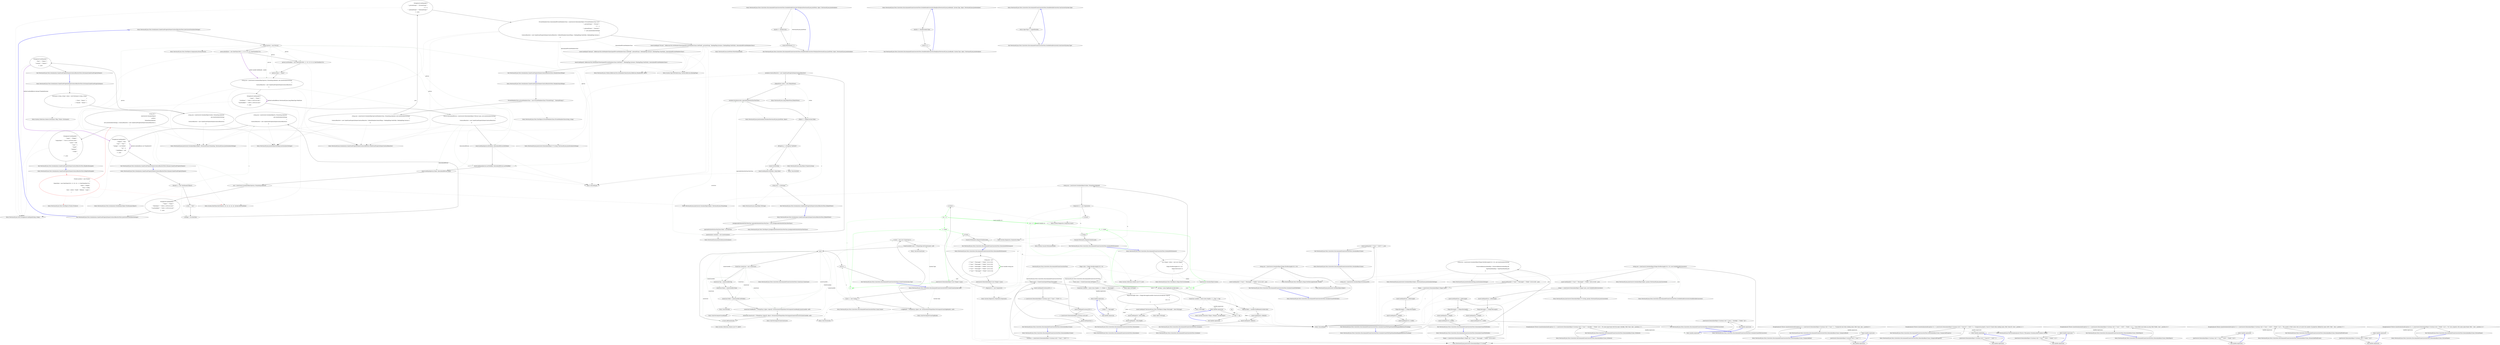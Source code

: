 digraph  {
n0 [label="Entry Newtonsoft.Json.Tests.Serialization.CamelCasePropertyNamesContractResolverTests.JsonConvertSerializerSettings()", span="47-47", cluster="Newtonsoft.Json.Tests.Serialization.CamelCasePropertyNamesContractResolverTests.JsonConvertSerializerSettings()"];
n1 [label="Person person = new Person()", span="49-49", cluster="Newtonsoft.Json.Tests.Serialization.CamelCasePropertyNamesContractResolverTests.JsonConvertSerializerSettings()"];
n2 [label="person.BirthDate = new DateTime(2000, 11, 20, 23, 55, 44, DateTimeKind.Utc)", span="50-50", cluster="Newtonsoft.Json.Tests.Serialization.CamelCasePropertyNamesContractResolverTests.JsonConvertSerializerSettings()"];
n14 [label="Entry Newtonsoft.Json.Tests.TestObjects.Organization.Person.Person()", span="34-34", cluster="Newtonsoft.Json.Tests.TestObjects.Organization.Person.Person()"];
n3 [label="person.LastModified = new DateTime(2000, 11, 20, 23, 55, 44, DateTimeKind.Utc)", span="51-51", cluster="Newtonsoft.Json.Tests.Serialization.CamelCasePropertyNamesContractResolverTests.JsonConvertSerializerSettings()"];
n4 [label="person.Name = ''Name!''", span="52-52", cluster="Newtonsoft.Json.Tests.Serialization.CamelCasePropertyNamesContractResolverTests.JsonConvertSerializerSettings()"];
n5 [label="string json = JsonConvert.SerializeObject(person, Formatting.Indented, new JsonSerializerSettings\r\n            {\r\n                ContractResolver = new CamelCasePropertyNamesContractResolver()\r\n            })", span="54-57", cluster="Newtonsoft.Json.Tests.Serialization.CamelCasePropertyNamesContractResolverTests.JsonConvertSerializerSettings()"];
n8 [label="Assert.AreEqual(person.BirthDate, deserializedPerson.BirthDate)", span="70-70", cluster="Newtonsoft.Json.Tests.Serialization.CamelCasePropertyNamesContractResolverTests.JsonConvertSerializerSettings()"];
n9 [label="Assert.AreEqual(person.LastModified, deserializedPerson.LastModified)", span="71-71", cluster="Newtonsoft.Json.Tests.Serialization.CamelCasePropertyNamesContractResolverTests.JsonConvertSerializerSettings()"];
n10 [label="Assert.AreEqual(person.Name, deserializedPerson.Name)", span="72-72", cluster="Newtonsoft.Json.Tests.Serialization.CamelCasePropertyNamesContractResolverTests.JsonConvertSerializerSettings()"];
n11 [label="json = JsonConvert.SerializeObject(person, Formatting.Indented)", span="74-74", cluster="Newtonsoft.Json.Tests.Serialization.CamelCasePropertyNamesContractResolverTests.JsonConvertSerializerSettings()"];
n15 [label="Entry System.DateTime.DateTime(int, int, int, int, int, int, System.DateTimeKind)", span="0-0", cluster="System.DateTime.DateTime(int, int, int, int, int, int, System.DateTimeKind)"];
n6 [label="StringAssert.AreEqual(@''{\r\n  ''''name'''': ''''Name!'''',\r\n  ''''birthDate'''': ''''2000-11-20T23:55:44Z'''',\r\n  ''''lastModified'''': ''''2000-11-20T23:55:44Z''''\r\n}'', json)", span="59-63", cluster="Newtonsoft.Json.Tests.Serialization.CamelCasePropertyNamesContractResolverTests.JsonConvertSerializerSettings()"];
n16 [label="Entry Newtonsoft.Json.JsonSerializerSettings.JsonSerializerSettings()", span="429-429", cluster="Newtonsoft.Json.JsonSerializerSettings.JsonSerializerSettings()"];
n17 [label="Entry Newtonsoft.Json.Serialization.CamelCasePropertyNamesContractResolver.CamelCasePropertyNamesContractResolver()", span="38-38", cluster="Newtonsoft.Json.Serialization.CamelCasePropertyNamesContractResolver.CamelCasePropertyNamesContractResolver()"];
n18 [label="Entry Newtonsoft.Json.JsonConvert.SerializeObject(object, Newtonsoft.Json.Formatting, Newtonsoft.Json.JsonSerializerSettings)", span="621-621", cluster="Newtonsoft.Json.JsonConvert.SerializeObject(object, Newtonsoft.Json.Formatting, Newtonsoft.Json.JsonSerializerSettings)"];
n7 [label="Person deserializedPerson = JsonConvert.DeserializeObject<Person>(json, new JsonSerializerSettings\r\n            {\r\n                ContractResolver = new CamelCasePropertyNamesContractResolver()\r\n            })", span="65-68", cluster="Newtonsoft.Json.Tests.Serialization.CamelCasePropertyNamesContractResolverTests.JsonConvertSerializerSettings()"];
n19 [label="Entry Newtonsoft.Json.Tests.StringAssert.AreEqual(string, string)", span="328-328", cluster="Newtonsoft.Json.Tests.StringAssert.AreEqual(string, string)"];
n20 [label="Entry Newtonsoft.Json.JsonConvert.DeserializeObject<T>(string, Newtonsoft.Json.JsonSerializerSettings)", span="817-817", cluster="Newtonsoft.Json.JsonConvert.DeserializeObject<T>(string, Newtonsoft.Json.JsonSerializerSettings)"];
n21 [label="Entry Unk.AreEqual", span="", cluster="Unk.AreEqual"];
n12 [label="StringAssert.AreEqual(@''{\r\n  ''''Name'''': ''''Name!'''',\r\n  ''''BirthDate'''': ''''2000-11-20T23:55:44Z'''',\r\n  ''''LastModified'''': ''''2000-11-20T23:55:44Z''''\r\n}'', json)", span="75-79", cluster="Newtonsoft.Json.Tests.Serialization.CamelCasePropertyNamesContractResolverTests.JsonConvertSerializerSettings()"];
n22 [label="Entry Newtonsoft.Json.JsonConvert.SerializeObject(object, Newtonsoft.Json.Formatting)", span="540-540", cluster="Newtonsoft.Json.JsonConvert.SerializeObject(object, Newtonsoft.Json.Formatting)"];
n13 [label="Exit Newtonsoft.Json.Tests.Serialization.CamelCasePropertyNamesContractResolverTests.JsonConvertSerializerSettings()", span="47-47", cluster="Newtonsoft.Json.Tests.Serialization.CamelCasePropertyNamesContractResolverTests.JsonConvertSerializerSettings()"];
n23 [label="Entry Newtonsoft.Json.Tests.Serialization.CamelCasePropertyNamesContractResolverTests.JTokenWriter()", span="83-83", cluster="Newtonsoft.Json.Tests.Serialization.CamelCasePropertyNamesContractResolverTests.JTokenWriter()"];
n24 [label="JsonIgnoreAttributeOnClassTestClass ignoreAttributeOnClassTestClass = new JsonIgnoreAttributeOnClassTestClass()", span="85-85", cluster="Newtonsoft.Json.Tests.Serialization.CamelCasePropertyNamesContractResolverTests.JTokenWriter()"];
n25 [label="ignoreAttributeOnClassTestClass.Field = int.MinValue", span="86-86", cluster="Newtonsoft.Json.Tests.Serialization.CamelCasePropertyNamesContractResolverTests.JTokenWriter()"];
n36 [label="Entry Newtonsoft.Json.Tests.TestObjects.JsonIgnoreAttributeOnClassTestClass.JsonIgnoreAttributeOnClassTestClass()", span="28-28", cluster="Newtonsoft.Json.Tests.TestObjects.JsonIgnoreAttributeOnClassTestClass.JsonIgnoreAttributeOnClassTestClass()"];
n29 [label="serializer.Serialize(writer, ignoreAttributeOnClassTestClass)", span="93-93", cluster="Newtonsoft.Json.Tests.Serialization.CamelCasePropertyNamesContractResolverTests.JTokenWriter()"];
n26 [label="JsonSerializer serializer = new JsonSerializer()", span="88-88", cluster="Newtonsoft.Json.Tests.Serialization.CamelCasePropertyNamesContractResolverTests.JTokenWriter()"];
n27 [label="serializer.ContractResolver = new CamelCasePropertyNamesContractResolver()", span="89-89", cluster="Newtonsoft.Json.Tests.Serialization.CamelCasePropertyNamesContractResolverTests.JTokenWriter()"];
n37 [label="Entry Newtonsoft.Json.JsonSerializer.JsonSerializer()", span="530-530", cluster="Newtonsoft.Json.JsonSerializer.JsonSerializer()"];
n28 [label="JTokenWriter writer = new JTokenWriter()", span="91-91", cluster="Newtonsoft.Json.Tests.Serialization.CamelCasePropertyNamesContractResolverTests.JTokenWriter()"];
n38 [label="Entry Newtonsoft.Json.Linq.JTokenWriter.JTokenWriter()", span="85-85", cluster="Newtonsoft.Json.Linq.JTokenWriter.JTokenWriter()"];
n30 [label="JObject o = (JObject)writer.Token", span="95-95", cluster="Newtonsoft.Json.Tests.Serialization.CamelCasePropertyNamesContractResolverTests.JTokenWriter()"];
n39 [label="Entry Newtonsoft.Json.JsonSerializer.Serialize(Newtonsoft.Json.JsonWriter, object)", span="1042-1042", cluster="Newtonsoft.Json.JsonSerializer.Serialize(Newtonsoft.Json.JsonWriter, object)"];
n31 [label="JProperty p = o.Property(''theField'')", span="96-96", cluster="Newtonsoft.Json.Tests.Serialization.CamelCasePropertyNamesContractResolverTests.JTokenWriter()"];
n34 [label="string json = o.ToString()", span="101-101", cluster="Newtonsoft.Json.Tests.Serialization.CamelCasePropertyNamesContractResolverTests.JTokenWriter()"];
n32 [label="Assert.IsNotNull(p)", span="98-98", cluster="Newtonsoft.Json.Tests.Serialization.CamelCasePropertyNamesContractResolverTests.JTokenWriter()"];
n40 [label="Entry Newtonsoft.Json.Linq.JObject.Property(string)", span="258-258", cluster="Newtonsoft.Json.Linq.JObject.Property(string)"];
n33 [label="Assert.AreEqual(int.MinValue, (int)p.Value)", span="99-99", cluster="Newtonsoft.Json.Tests.Serialization.CamelCasePropertyNamesContractResolverTests.JTokenWriter()"];
n41 [label="Entry Unk.IsNotNull", span="", cluster="Unk.IsNotNull"];
n35 [label="Exit Newtonsoft.Json.Tests.Serialization.CamelCasePropertyNamesContractResolverTests.JTokenWriter()", span="83-83", cluster="Newtonsoft.Json.Tests.Serialization.CamelCasePropertyNamesContractResolverTests.JTokenWriter()"];
n42 [label="Entry Newtonsoft.Json.Linq.JToken.ToString()", span="422-422", cluster="Newtonsoft.Json.Linq.JToken.ToString()"];
n43 [label="Entry Newtonsoft.Json.Tests.Serialization.CamelCasePropertyNamesContractResolverTests.MemberSearchFlags()", span="107-107", cluster="Newtonsoft.Json.Tests.Serialization.CamelCasePropertyNamesContractResolverTests.MemberSearchFlags()"];
n44 [label="PrivateMembersClass privateMembersClass = new PrivateMembersClass(''PrivateString!'', ''InternalString!'')", span="109-109", cluster="Newtonsoft.Json.Tests.Serialization.CamelCasePropertyNamesContractResolverTests.MemberSearchFlags()"];
n45 [label="string json = JsonConvert.SerializeObject(privateMembersClass, Formatting.Indented, new JsonSerializerSettings\r\n            {\r\n                ContractResolver = new CamelCasePropertyNamesContractResolver { DefaultMembersSearchFlags = BindingFlags.NonPublic | BindingFlags.Instance }\r\n            })", span="111-114", cluster="Newtonsoft.Json.Tests.Serialization.CamelCasePropertyNamesContractResolverTests.MemberSearchFlags()"];
n52 [label="Entry Newtonsoft.Json.Tests.TestObjects.PrivateMembersClass.PrivateMembersClass(string, string)", span="29-29", cluster="Newtonsoft.Json.Tests.TestObjects.PrivateMembersClass.PrivateMembersClass(string, string)"];
n46 [label="StringAssert.AreEqual(@''{\r\n  ''''_privateString'''': ''''PrivateString!'''',\r\n  ''''i'''': 0,\r\n  ''''_internalString'''': ''''InternalString!''''\r\n}'', json)", span="116-120", cluster="Newtonsoft.Json.Tests.Serialization.CamelCasePropertyNamesContractResolverTests.MemberSearchFlags()"];
n47 [label="PrivateMembersClass deserializedPrivateMembersClass = JsonConvert.DeserializeObject<PrivateMembersClass>(@''{\r\n  ''''_privateString'''': ''''Private!'''',\r\n  ''''i'''': -2,\r\n  ''''_internalString'''': ''''Internal!''''\r\n}'', new JsonSerializerSettings\r\n            {\r\n                ContractResolver = new CamelCasePropertyNamesContractResolver { DefaultMembersSearchFlags = BindingFlags.NonPublic | BindingFlags.Instance }\r\n            })", span="122-129", cluster="Newtonsoft.Json.Tests.Serialization.CamelCasePropertyNamesContractResolverTests.MemberSearchFlags()"];
n48 [label="Assert.AreEqual(''Private!'', ReflectionUtils.GetMemberValue(typeof(PrivateMembersClass).GetField(''_privateString'', BindingFlags.Instance | BindingFlags.NonPublic), deserializedPrivateMembersClass))", span="131-131", cluster="Newtonsoft.Json.Tests.Serialization.CamelCasePropertyNamesContractResolverTests.MemberSearchFlags()"];
n49 [label="Assert.AreEqual(''Internal!'', ReflectionUtils.GetMemberValue(typeof(PrivateMembersClass).GetField(''_internalString'', BindingFlags.Instance | BindingFlags.NonPublic), deserializedPrivateMembersClass))", span="132-132", cluster="Newtonsoft.Json.Tests.Serialization.CamelCasePropertyNamesContractResolverTests.MemberSearchFlags()"];
n50 [label="Assert.AreEqual(0, ReflectionUtils.GetMemberValue(typeof(PrivateMembersClass).GetField(''i'', BindingFlags.Instance | BindingFlags.NonPublic), deserializedPrivateMembersClass))", span="135-135", cluster="Newtonsoft.Json.Tests.Serialization.CamelCasePropertyNamesContractResolverTests.MemberSearchFlags()"];
n53 [label="Entry System.Type.GetField(string, System.Reflection.BindingFlags)", span="0-0", cluster="System.Type.GetField(string, System.Reflection.BindingFlags)"];
n54 [label="Entry Newtonsoft.Json.Utilities.ReflectionUtils.GetMemberValue(System.Reflection.MemberInfo, object)", span="507-507", cluster="Newtonsoft.Json.Utilities.ReflectionUtils.GetMemberValue(System.Reflection.MemberInfo, object)"];
n51 [label="Exit Newtonsoft.Json.Tests.Serialization.CamelCasePropertyNamesContractResolverTests.MemberSearchFlags()", span="107-107", cluster="Newtonsoft.Json.Tests.Serialization.CamelCasePropertyNamesContractResolverTests.MemberSearchFlags()"];
n55 [label="Entry Newtonsoft.Json.Tests.Serialization.CamelCasePropertyNamesContractResolverTests.BlogPostExample()", span="141-141", cluster="Newtonsoft.Json.Tests.Serialization.CamelCasePropertyNamesContractResolverTests.BlogPostExample()"];
n56 [label="Product product = new Product\r\n            {\r\n                ExpiryDate = new DateTime(2010, 12, 20, 18, 1, 0, DateTimeKind.Utc),\r\n                Name = ''Widget'',\r\n                Price = 9.99m,\r\n                Sizes = new[] { ''Small'', ''Medium'', ''Large'' }\r\n            }", span="143-149", cluster="Newtonsoft.Json.Tests.Serialization.CamelCasePropertyNamesContractResolverTests.BlogPostExample()", color=red, community=0];
n57 [label="string json =\r\n                JsonConvert.SerializeObject(\r\n                    product,\r\n                    Formatting.Indented,\r\n                    new JsonSerializerSettings { ContractResolver = new CamelCasePropertyNamesContractResolver() }\r\n                    )", span="151-156", cluster="Newtonsoft.Json.Tests.Serialization.CamelCasePropertyNamesContractResolverTests.BlogPostExample()"];
n60 [label="Entry Newtonsoft.Json.Tests.TestObjects.Product.Product()", span="29-29", cluster="Newtonsoft.Json.Tests.TestObjects.Product.Product()"];
n58 [label="StringAssert.AreEqual(@''{\r\n  ''''name'''': ''''Widget'''',\r\n  ''''expiryDate'''': ''''2010-12-20T18:01:00Z'''',\r\n  ''''price'''': 9.99,\r\n  ''''sizes'''': [\r\n    ''''Small'''',\r\n    ''''Medium'''',\r\n    ''''Large''''\r\n  ]\r\n}'', json)", span="169-178", cluster="Newtonsoft.Json.Tests.Serialization.CamelCasePropertyNamesContractResolverTests.BlogPostExample()"];
n59 [label="Exit Newtonsoft.Json.Tests.Serialization.CamelCasePropertyNamesContractResolverTests.BlogPostExample()", span="141-141", cluster="Newtonsoft.Json.Tests.Serialization.CamelCasePropertyNamesContractResolverTests.BlogPostExample()"];
n61 [label="Entry Newtonsoft.Json.Tests.Serialization.CamelCasePropertyNamesContractResolverTests.DynamicCamelCasePropertyNames()", span="183-183", cluster="Newtonsoft.Json.Tests.Serialization.CamelCasePropertyNamesContractResolverTests.DynamicCamelCasePropertyNames()"];
n62 [label="dynamic o = new TestDynamicObject()", span="185-185", cluster="Newtonsoft.Json.Tests.Serialization.CamelCasePropertyNamesContractResolverTests.DynamicCamelCasePropertyNames()"];
n63 [label="o.Text = ''Text!''", span="186-186", cluster="Newtonsoft.Json.Tests.Serialization.CamelCasePropertyNamesContractResolverTests.DynamicCamelCasePropertyNames()"];
n68 [label="Entry Newtonsoft.Json.Tests.Serialization.TestDynamicObject.TestDynamicObject()", span="344-344", cluster="Newtonsoft.Json.Tests.Serialization.TestDynamicObject.TestDynamicObject()"];
n64 [label="o.Integer = int.MaxValue", span="187-187", cluster="Newtonsoft.Json.Tests.Serialization.CamelCasePropertyNamesContractResolverTests.DynamicCamelCasePropertyNames()"];
n65 [label="string json = JsonConvert.SerializeObject(o, Formatting.Indented,\r\n                new JsonSerializerSettings\r\n                {\r\n                    ContractResolver = new CamelCasePropertyNamesContractResolver()\r\n                })", span="189-193", cluster="Newtonsoft.Json.Tests.Serialization.CamelCasePropertyNamesContractResolverTests.DynamicCamelCasePropertyNames()"];
n66 [label="StringAssert.AreEqual(@''{\r\n  ''''explicit'''': false,\r\n  ''''text'''': ''''Text!'''',\r\n  ''''integer'''': 2147483647,\r\n  ''''int'''': 0,\r\n  ''''childObject'''': null\r\n}'', json)", span="195-201", cluster="Newtonsoft.Json.Tests.Serialization.CamelCasePropertyNamesContractResolverTests.DynamicCamelCasePropertyNames()"];
n67 [label="Exit Newtonsoft.Json.Tests.Serialization.CamelCasePropertyNamesContractResolverTests.DynamicCamelCasePropertyNames()", span="183-183", cluster="Newtonsoft.Json.Tests.Serialization.CamelCasePropertyNamesContractResolverTests.DynamicCamelCasePropertyNames()"];
n69 [label="Entry Newtonsoft.Json.Tests.Serialization.CamelCasePropertyNamesContractResolverTests.DictionaryCamelCasePropertyNames()", span="206-206", cluster="Newtonsoft.Json.Tests.Serialization.CamelCasePropertyNamesContractResolverTests.DictionaryCamelCasePropertyNames()"];
n70 [label="Dictionary<string, string> values = new Dictionary<string, string>\r\n            {\r\n                { ''First'', ''Value1!'' },\r\n                { ''Second'', ''Value2!'' }\r\n            }", span="208-212", cluster="Newtonsoft.Json.Tests.Serialization.CamelCasePropertyNamesContractResolverTests.DictionaryCamelCasePropertyNames()"];
n71 [label="string json = JsonConvert.SerializeObject(values, Formatting.Indented,\r\n                new JsonSerializerSettings\r\n                {\r\n                    ContractResolver = new CamelCasePropertyNamesContractResolver()\r\n                })", span="214-218", cluster="Newtonsoft.Json.Tests.Serialization.CamelCasePropertyNamesContractResolverTests.DictionaryCamelCasePropertyNames()"];
n74 [label="Entry System.Collections.Generic.Dictionary<TKey, TValue>.Dictionary()", span="0-0", cluster="System.Collections.Generic.Dictionary<TKey, TValue>.Dictionary()"];
n72 [label="StringAssert.AreEqual(@''{\r\n  ''''first'''': ''''Value1!'''',\r\n  ''''second'''': ''''Value2!''''\r\n}'', json)", span="220-223", cluster="Newtonsoft.Json.Tests.Serialization.CamelCasePropertyNamesContractResolverTests.DictionaryCamelCasePropertyNames()"];
n73 [label="Exit Newtonsoft.Json.Tests.Serialization.CamelCasePropertyNamesContractResolverTests.DictionaryCamelCasePropertyNames()", span="206-206", cluster="Newtonsoft.Json.Tests.Serialization.CamelCasePropertyNamesContractResolverTests.DictionaryCamelCasePropertyNames()"];
m0_50 [label="Entry Newtonsoft.Json.Tests.Converters.DiscriminatedUnionConverterTests.DeserializePerformance()", span="114-114", cluster="Newtonsoft.Json.Tests.Converters.DiscriminatedUnionConverterTests.DeserializePerformance()", file="DiscriminatedUnionConverterTests.cs"];
m0_51 [label="string json = @''[\r\n  {''''Case'''':''''Rectangle'''',''''Fields'''':[10.0,5.0]},\r\n  {''''Case'''':''''Rectangle'''',''''Fields'''':[10.0,5.0]},\r\n  {''''Case'''':''''Rectangle'''',''''Fields'''':[10.0,5.0]},\r\n  {''''Case'''':''''Rectangle'''',''''Fields'''':[10.0,5.0]},\r\n  {''''Case'''':''''Rectangle'''',''''Fields'''':[10.0,5.0]}\r\n]''", span="116-122", cluster="Newtonsoft.Json.Tests.Converters.DiscriminatedUnionConverterTests.DeserializePerformance()", file="DiscriminatedUnionConverterTests.cs"];
m0_52 [label="JsonConvert.DeserializeObject<List<Shape>>(json)", span="124-124", cluster="Newtonsoft.Json.Tests.Converters.DiscriminatedUnionConverterTests.DeserializePerformance()", file="DiscriminatedUnionConverterTests.cs"];
m0_57 [label="JsonConvert.DeserializeObject<List<Shape>>(json)", span="131-131", cluster="Newtonsoft.Json.Tests.Converters.DiscriminatedUnionConverterTests.DeserializePerformance()", file="DiscriminatedUnionConverterTests.cs"];
m0_53 [label="Stopwatch ts = new Stopwatch()", span="126-126", cluster="Newtonsoft.Json.Tests.Converters.DiscriminatedUnionConverterTests.DeserializePerformance()", file="DiscriminatedUnionConverterTests.cs"];
m0_54 [label="ts.Start()", span="127-127", cluster="Newtonsoft.Json.Tests.Converters.DiscriminatedUnionConverterTests.DeserializePerformance()", file="DiscriminatedUnionConverterTests.cs"];
m0_59 [label="ts.Stop()", span="134-134", cluster="Newtonsoft.Json.Tests.Converters.DiscriminatedUnionConverterTests.DeserializePerformance()", file="DiscriminatedUnionConverterTests.cs"];
m0_60 [label="Console.WriteLine(ts.Elapsed.TotalSeconds)", span="136-136", cluster="Newtonsoft.Json.Tests.Converters.DiscriminatedUnionConverterTests.DeserializePerformance()", file="DiscriminatedUnionConverterTests.cs"];
m0_55 [label="int i = 0", span="129-129", cluster="Newtonsoft.Json.Tests.Converters.DiscriminatedUnionConverterTests.DeserializePerformance()", color=green, community=0, file="DiscriminatedUnionConverterTests.cs"];
m0_56 [label="i < 10000", span="129-129", cluster="Newtonsoft.Json.Tests.Converters.DiscriminatedUnionConverterTests.DeserializePerformance()", color=green, community=0, file="DiscriminatedUnionConverterTests.cs"];
m0_58 [label="i++", span="129-129", cluster="Newtonsoft.Json.Tests.Converters.DiscriminatedUnionConverterTests.DeserializePerformance()", color=green, community=0, file="DiscriminatedUnionConverterTests.cs"];
m0_61 [label="Exit Newtonsoft.Json.Tests.Converters.DiscriminatedUnionConverterTests.DeserializePerformance()", span="114-114", cluster="Newtonsoft.Json.Tests.Converters.DiscriminatedUnionConverterTests.DeserializePerformance()", file="DiscriminatedUnionConverterTests.cs"];
m0_75 [label="Entry Newtonsoft.Json.Tests.Converters.DiscriminatedUnionConverterTests.DeserializeUnionWithFields()", span="161-161", cluster="Newtonsoft.Json.Tests.Converters.DiscriminatedUnionConverterTests.DeserializeUnionWithFields()", file="DiscriminatedUnionConverterTests.cs"];
m0_76 [label="Shape c = JsonConvert.DeserializeObject<Shape>(@''{''''Case'''':''''Rectangle'''',''''Fields'''':[10.0,5.0]}'')", span="163-163", cluster="Newtonsoft.Json.Tests.Converters.DiscriminatedUnionConverterTests.DeserializeUnionWithFields()", file="DiscriminatedUnionConverterTests.cs"];
m0_77 [label="Assert.AreEqual(true, c.IsRectangle)", span="164-164", cluster="Newtonsoft.Json.Tests.Converters.DiscriminatedUnionConverterTests.DeserializeUnionWithFields()", file="DiscriminatedUnionConverterTests.cs"];
m0_78 [label="Shape.Rectangle r = (Shape.Rectangle)c", span="166-166", cluster="Newtonsoft.Json.Tests.Converters.DiscriminatedUnionConverterTests.DeserializeUnionWithFields()", file="DiscriminatedUnionConverterTests.cs"];
m0_79 [label="Assert.AreEqual(5.0, r.length)", span="168-168", cluster="Newtonsoft.Json.Tests.Converters.DiscriminatedUnionConverterTests.DeserializeUnionWithFields()", file="DiscriminatedUnionConverterTests.cs"];
m0_80 [label="Assert.AreEqual(10.0, r.width)", span="169-169", cluster="Newtonsoft.Json.Tests.Converters.DiscriminatedUnionConverterTests.DeserializeUnionWithFields()", file="DiscriminatedUnionConverterTests.cs"];
m0_81 [label="Exit Newtonsoft.Json.Tests.Converters.DiscriminatedUnionConverterTests.DeserializeUnionWithFields()", span="161-161", cluster="Newtonsoft.Json.Tests.Converters.DiscriminatedUnionConverterTests.DeserializeUnionWithFields()", file="DiscriminatedUnionConverterTests.cs"];
m0_26 [label="Entry Newtonsoft.Json.Tests.Converters.DiscriminatedUnionConverterTests.SerializeBasicUnion()", span="82-82", cluster="Newtonsoft.Json.Tests.Converters.DiscriminatedUnionConverterTests.SerializeBasicUnion()", file="DiscriminatedUnionConverterTests.cs"];
m0_27 [label="string json = JsonConvert.SerializeObject(Currency.AUD)", span="84-84", cluster="Newtonsoft.Json.Tests.Converters.DiscriminatedUnionConverterTests.SerializeBasicUnion()", file="DiscriminatedUnionConverterTests.cs"];
m0_28 [label="Assert.AreEqual(@''{''''Case'''':''''AUD''''}'', json)", span="86-86", cluster="Newtonsoft.Json.Tests.Converters.DiscriminatedUnionConverterTests.SerializeBasicUnion()", file="DiscriminatedUnionConverterTests.cs"];
m0_29 [label="Exit Newtonsoft.Json.Tests.Converters.DiscriminatedUnionConverterTests.SerializeBasicUnion()", span="82-82", cluster="Newtonsoft.Json.Tests.Converters.DiscriminatedUnionConverterTests.SerializeBasicUnion()", file="DiscriminatedUnionConverterTests.cs"];
m0_100 [label="Entry Unk.GetUnionCases", span="", cluster="Unk.GetUnionCases", file="DiscriminatedUnionConverterTests.cs"];
m0_97 [label="Entry Newtonsoft.Json.Tests.Converters.DiscriminatedUnionConverterTests.Union.Union()", span="172-172", cluster="Newtonsoft.Json.Tests.Converters.DiscriminatedUnionConverterTests.Union.Union()", file="DiscriminatedUnionConverterTests.cs"];
m0_152 [label="Entry Newtonsoft.Json.Tests.Converters.DiscriminatedUnionConverterTests.DeserializeBasicUnion_UnexpectedEnd()", span="264-264", cluster="Newtonsoft.Json.Tests.Converters.DiscriminatedUnionConverterTests.DeserializeBasicUnion_UnexpectedEnd()", file="DiscriminatedUnionConverterTests.cs"];
m0_153 [label="ExceptionAssert.Throws<JsonSerializationException>(() => JsonConvert.DeserializeObject<Currency>(@''{''''Case'''':''), ''Unexpected end when reading union. Path 'Case', line 1, position 8.'')", span="266-266", cluster="Newtonsoft.Json.Tests.Converters.DiscriminatedUnionConverterTests.DeserializeBasicUnion_UnexpectedEnd()", file="DiscriminatedUnionConverterTests.cs"];
m0_154 [label="Exit Newtonsoft.Json.Tests.Converters.DiscriminatedUnionConverterTests.DeserializeBasicUnion_UnexpectedEnd()", span="264-264", cluster="Newtonsoft.Json.Tests.Converters.DiscriminatedUnionConverterTests.DeserializeBasicUnion_UnexpectedEnd()", file="DiscriminatedUnionConverterTests.cs"];
m0_22 [label="Entry Newtonsoft.Json.Tests.Converters.DiscriminatedUnionConverterTests.DoubleDoubleConverter.DoubleDoubleConverter()", span="43-43", cluster="Newtonsoft.Json.Tests.Converters.DiscriminatedUnionConverterTests.DoubleDoubleConverter.DoubleDoubleConverter()", file="DiscriminatedUnionConverterTests.cs"];
m0_47 [label="Entry System.Diagnostics.Stopwatch.Start()", span="0-0", cluster="System.Diagnostics.Stopwatch.Start()", file="DiscriminatedUnionConverterTests.cs"];
m0_105 [label="Entry System.Collections.Generic.List<T>.Add(T)", span="0-0", cluster="System.Collections.Generic.List<T>.Add(T)", file="DiscriminatedUnionConverterTests.cs"];
m0_121 [label="Entry Newtonsoft.Json.Tests.Converters.DiscriminatedUnionConverterTests.Deserialize()", span="229-229", cluster="Newtonsoft.Json.Tests.Converters.DiscriminatedUnionConverterTests.Deserialize()", file="DiscriminatedUnionConverterTests.cs"];
m0_122 [label="Union union = CreateUnion(typeof(Shape.Rectangle))", span="231-231", cluster="Newtonsoft.Json.Tests.Converters.DiscriminatedUnionConverterTests.Deserialize()", file="DiscriminatedUnionConverterTests.cs"];
m0_123 [label="UnionCase caseInfo = union.Cases.Single(c => c.Name == ''Rectangle'')", span="233-233", cluster="Newtonsoft.Json.Tests.Converters.DiscriminatedUnionConverterTests.Deserialize()", file="DiscriminatedUnionConverterTests.cs"];
m0_124 [label="Shape.Rectangle value = (Shape.Rectangle)caseInfo.Constructor.Invoke(new object[]\r\n            {\r\n                10.0, 5.0\r\n            })", span="235-238", cluster="Newtonsoft.Json.Tests.Converters.DiscriminatedUnionConverterTests.Deserialize()", file="DiscriminatedUnionConverterTests.cs"];
m0_125 [label="Assert.AreEqual(''Newtonsoft.Json.Tests.TestObjects.Shape+Rectangle'', value.ToString())", span="240-240", cluster="Newtonsoft.Json.Tests.Converters.DiscriminatedUnionConverterTests.Deserialize()", file="DiscriminatedUnionConverterTests.cs"];
m0_126 [label="Assert.AreEqual(10, value.width)", span="241-241", cluster="Newtonsoft.Json.Tests.Converters.DiscriminatedUnionConverterTests.Deserialize()", file="DiscriminatedUnionConverterTests.cs"];
m0_127 [label="Assert.AreEqual(5, value.length)", span="242-242", cluster="Newtonsoft.Json.Tests.Converters.DiscriminatedUnionConverterTests.Deserialize()", file="DiscriminatedUnionConverterTests.cs"];
m0_128 [label="Exit Newtonsoft.Json.Tests.Converters.DiscriminatedUnionConverterTests.Deserialize()", span="229-229", cluster="Newtonsoft.Json.Tests.Converters.DiscriminatedUnionConverterTests.Deserialize()", file="DiscriminatedUnionConverterTests.cs"];
m0_62 [label="Entry Newtonsoft.Json.JsonConvert.DeserializeObject<T>(string)", span="739-739", cluster="Newtonsoft.Json.JsonConvert.DeserializeObject<T>(string)", file="DiscriminatedUnionConverterTests.cs"];
m0_48 [label="Entry System.Diagnostics.Stopwatch.Stop()", span="0-0", cluster="System.Diagnostics.Stopwatch.Stop()", file="DiscriminatedUnionConverterTests.cs"];
m0_63 [label="Entry Newtonsoft.Json.Tests.Converters.DiscriminatedUnionConverterTests.SerializeUnionWithFields()", span="140-140", cluster="Newtonsoft.Json.Tests.Converters.DiscriminatedUnionConverterTests.SerializeUnionWithFields()", file="DiscriminatedUnionConverterTests.cs"];
m0_64 [label="string json = JsonConvert.SerializeObject(Shape.NewRectangle(10.0, 5.0))", span="142-142", cluster="Newtonsoft.Json.Tests.Converters.DiscriminatedUnionConverterTests.SerializeUnionWithFields()", file="DiscriminatedUnionConverterTests.cs"];
m0_65 [label="Assert.AreEqual(@''{''''Case'''':''''Rectangle'''',''''Fields'''':[10.0,5.0]}'', json)", span="144-144", cluster="Newtonsoft.Json.Tests.Converters.DiscriminatedUnionConverterTests.SerializeUnionWithFields()", file="DiscriminatedUnionConverterTests.cs"];
m0_66 [label="Exit Newtonsoft.Json.Tests.Converters.DiscriminatedUnionConverterTests.SerializeUnionWithFields()", span="140-140", cluster="Newtonsoft.Json.Tests.Converters.DiscriminatedUnionConverterTests.SerializeUnionWithFields()", file="DiscriminatedUnionConverterTests.cs"];
m0_129 [label="Entry object.ToString()", span="0-0", cluster="object.ToString()", file="DiscriminatedUnionConverterTests.cs"];
m0_133 [label="Entry Newtonsoft.Json.Tests.Converters.DiscriminatedUnionConverterTests.DeserializeBasicUnion_NoMatch()", span="246-246", cluster="Newtonsoft.Json.Tests.Converters.DiscriminatedUnionConverterTests.DeserializeBasicUnion_NoMatch()", file="DiscriminatedUnionConverterTests.cs"];
m0_134 [label="ExceptionAssert.Throws<JsonSerializationException>(() => JsonConvert.DeserializeObject<Currency>(@''{''''Case'''':''''abcdefg'''',''''Fields'''':[]}''), ''No union type found with the name 'abcdefg'. Path 'Case', line 1, position 17.'')", span="248-248", cluster="Newtonsoft.Json.Tests.Converters.DiscriminatedUnionConverterTests.DeserializeBasicUnion_NoMatch()", file="DiscriminatedUnionConverterTests.cs"];
m0_135 [label="Exit Newtonsoft.Json.Tests.Converters.DiscriminatedUnionConverterTests.DeserializeBasicUnion_NoMatch()", span="246-246", cluster="Newtonsoft.Json.Tests.Converters.DiscriminatedUnionConverterTests.DeserializeBasicUnion_NoMatch()", file="DiscriminatedUnionConverterTests.cs"];
m0_164 [label="Entry Newtonsoft.Json.Tests.Converters.DiscriminatedUnionConverterTests.DeserializeBasicUnion_UnexpectedProperty()", span="276-276", cluster="Newtonsoft.Json.Tests.Converters.DiscriminatedUnionConverterTests.DeserializeBasicUnion_UnexpectedProperty()", file="DiscriminatedUnionConverterTests.cs"];
m0_165 [label="ExceptionAssert.Throws<JsonSerializationException>(() => JsonConvert.DeserializeObject<Currency>(@''{''''Case123'''':''''AUD''''}''), ''Unexpected property 'Case123' found when reading union. Path 'Case123', line 1, position 11.'')", span="278-278", cluster="Newtonsoft.Json.Tests.Converters.DiscriminatedUnionConverterTests.DeserializeBasicUnion_UnexpectedProperty()", file="DiscriminatedUnionConverterTests.cs"];
m0_166 [label="Exit Newtonsoft.Json.Tests.Converters.DiscriminatedUnionConverterTests.DeserializeBasicUnion_UnexpectedProperty()", span="276-276", cluster="Newtonsoft.Json.Tests.Converters.DiscriminatedUnionConverterTests.DeserializeBasicUnion_UnexpectedProperty()", file="DiscriminatedUnionConverterTests.cs"];
m0_99 [label="Entry Unk.ToConverter", span="", cluster="Unk.ToConverter", file="DiscriminatedUnionConverterTests.cs"];
m0_158 [label="Entry Newtonsoft.Json.Tests.Converters.DiscriminatedUnionConverterTests.DeserializeBasicUnion_FieldsObject()", span="270-270", cluster="Newtonsoft.Json.Tests.Converters.DiscriminatedUnionConverterTests.DeserializeBasicUnion_FieldsObject()", file="DiscriminatedUnionConverterTests.cs"];
m0_159 [label="ExceptionAssert.Throws<JsonSerializationException>(() => JsonConvert.DeserializeObject<Currency>(@''{''''Case'''':''''AUD'''',''''Fields'''':{}}''), ''Union fields must been an array. Path 'Fields', line 1, position 24.'')", span="272-272", cluster="Newtonsoft.Json.Tests.Converters.DiscriminatedUnionConverterTests.DeserializeBasicUnion_FieldsObject()", file="DiscriminatedUnionConverterTests.cs"];
m0_160 [label="Exit Newtonsoft.Json.Tests.Converters.DiscriminatedUnionConverterTests.DeserializeBasicUnion_FieldsObject()", span="270-270", cluster="Newtonsoft.Json.Tests.Converters.DiscriminatedUnionConverterTests.DeserializeBasicUnion_FieldsObject()", file="DiscriminatedUnionConverterTests.cs"];
m0_43 [label="Entry System.Collections.Generic.List<T>.List()", span="0-0", cluster="System.Collections.Generic.List<T>.List()", file="DiscriminatedUnionConverterTests.cs"];
m0_0 [label="Entry Newtonsoft.Json.Tests.Converters.DiscriminatedUnionConverterTests.DoubleDoubleConverter.WriteJson(Newtonsoft.Json.JsonWriter, object, Newtonsoft.Json.JsonSerializer)", span="45-45", cluster="Newtonsoft.Json.Tests.Converters.DiscriminatedUnionConverterTests.DoubleDoubleConverter.WriteJson(Newtonsoft.Json.JsonWriter, object, Newtonsoft.Json.JsonSerializer)", file="DiscriminatedUnionConverterTests.cs"];
m0_1 [label="double d = (double)value", span="47-47", cluster="Newtonsoft.Json.Tests.Converters.DiscriminatedUnionConverterTests.DoubleDoubleConverter.WriteJson(Newtonsoft.Json.JsonWriter, object, Newtonsoft.Json.JsonSerializer)", file="DiscriminatedUnionConverterTests.cs"];
m0_2 [label="writer.WriteValue(d * 2)", span="49-49", cluster="Newtonsoft.Json.Tests.Converters.DiscriminatedUnionConverterTests.DoubleDoubleConverter.WriteJson(Newtonsoft.Json.JsonWriter, object, Newtonsoft.Json.JsonSerializer)", file="DiscriminatedUnionConverterTests.cs"];
m0_3 [label="Exit Newtonsoft.Json.Tests.Converters.DiscriminatedUnionConverterTests.DoubleDoubleConverter.WriteJson(Newtonsoft.Json.JsonWriter, object, Newtonsoft.Json.JsonSerializer)", span="45-45", cluster="Newtonsoft.Json.Tests.Converters.DiscriminatedUnionConverterTests.DoubleDoubleConverter.WriteJson(Newtonsoft.Json.JsonWriter, object, Newtonsoft.Json.JsonSerializer)", file="DiscriminatedUnionConverterTests.cs"];
m0_117 [label="Entry Unk.Single", span="", cluster="Unk.Single", file="DiscriminatedUnionConverterTests.cs"];
m0_104 [label="Entry Unk.PreComputeUnionConstructor", span="", cluster="Unk.PreComputeUnionConstructor", file="DiscriminatedUnionConverterTests.cs"];
m0_25 [label="Entry Newtonsoft.Json.JsonConvert.DeserializeObject<T>(string, params Newtonsoft.Json.JsonConverter[])", span="787-787", cluster="Newtonsoft.Json.JsonConvert.DeserializeObject<T>(string, params Newtonsoft.Json.JsonConverter[])", file="DiscriminatedUnionConverterTests.cs"];
m0_24 [label="Entry Unk.AreEqual", span="", cluster="Unk.AreEqual", file="DiscriminatedUnionConverterTests.cs"];
m0_98 [label="Entry Unk.PreComputeUnionTagReader", span="", cluster="Unk.PreComputeUnionTagReader", file="DiscriminatedUnionConverterTests.cs"];
m0_106 [label="Entry Newtonsoft.Json.Tests.Converters.DiscriminatedUnionConverterTests.Serialize()", span="212-212", cluster="Newtonsoft.Json.Tests.Converters.DiscriminatedUnionConverterTests.Serialize()", file="DiscriminatedUnionConverterTests.cs"];
m0_107 [label="Shape value = Shape.NewRectangle(10.0, 5.0)", span="214-214", cluster="Newtonsoft.Json.Tests.Converters.DiscriminatedUnionConverterTests.Serialize()", file="DiscriminatedUnionConverterTests.cs"];
m0_108 [label="Union union = CreateUnion(value.GetType())", span="216-216", cluster="Newtonsoft.Json.Tests.Converters.DiscriminatedUnionConverterTests.Serialize()", file="DiscriminatedUnionConverterTests.cs"];
m0_109 [label="int tag = union.TagReader.Invoke(value)", span="218-218", cluster="Newtonsoft.Json.Tests.Converters.DiscriminatedUnionConverterTests.Serialize()", file="DiscriminatedUnionConverterTests.cs"];
m0_111 [label="object[] fields = caseInfo.FieldReader.Invoke(value)", span="222-222", cluster="Newtonsoft.Json.Tests.Converters.DiscriminatedUnionConverterTests.Serialize()", file="DiscriminatedUnionConverterTests.cs"];
m0_110 [label="UnionCase caseInfo = union.Cases.Single(c => c.Tag == tag)", span="220-220", cluster="Newtonsoft.Json.Tests.Converters.DiscriminatedUnionConverterTests.Serialize()", file="DiscriminatedUnionConverterTests.cs"];
m0_112 [label="Assert.AreEqual(10, fields[0])", span="224-224", cluster="Newtonsoft.Json.Tests.Converters.DiscriminatedUnionConverterTests.Serialize()", file="DiscriminatedUnionConverterTests.cs"];
m0_113 [label="Assert.AreEqual(5, fields[1])", span="225-225", cluster="Newtonsoft.Json.Tests.Converters.DiscriminatedUnionConverterTests.Serialize()", file="DiscriminatedUnionConverterTests.cs"];
m0_114 [label="Exit Newtonsoft.Json.Tests.Converters.DiscriminatedUnionConverterTests.Serialize()", span="212-212", cluster="Newtonsoft.Json.Tests.Converters.DiscriminatedUnionConverterTests.Serialize()", file="DiscriminatedUnionConverterTests.cs"];
m0_167 [label="Entry lambda expression", span="278-278", cluster="lambda expression", file="DiscriminatedUnionConverterTests.cs"];
m0_119 [label="c.Tag == tag", span="220-220", cluster="lambda expression", file="DiscriminatedUnionConverterTests.cs"];
m0_118 [label="Entry lambda expression", span="220-220", cluster="lambda expression", file="DiscriminatedUnionConverterTests.cs"];
m0_120 [label="Exit lambda expression", span="220-220", cluster="lambda expression", file="DiscriminatedUnionConverterTests.cs"];
m0_130 [label="Entry lambda expression", span="233-233", cluster="lambda expression", file="DiscriminatedUnionConverterTests.cs"];
m0_131 [label="c.Name == ''Rectangle''", span="233-233", cluster="lambda expression", file="DiscriminatedUnionConverterTests.cs"];
m0_132 [label="Exit lambda expression", span="233-233", cluster="lambda expression", file="DiscriminatedUnionConverterTests.cs"];
m0_137 [label="Entry lambda expression", span="248-248", cluster="lambda expression", file="DiscriminatedUnionConverterTests.cs"];
m0_138 [label="JsonConvert.DeserializeObject<Currency>(@''{''''Case'''':''''abcdefg'''',''''Fields'''':[]}'')", span="248-248", cluster="lambda expression", file="DiscriminatedUnionConverterTests.cs"];
m0_139 [label="Exit lambda expression", span="248-248", cluster="lambda expression", file="DiscriminatedUnionConverterTests.cs"];
m0_143 [label="Entry lambda expression", span="254-254", cluster="lambda expression", file="DiscriminatedUnionConverterTests.cs"];
m0_144 [label="JsonConvert.DeserializeObject<Currency>(@''{''''Case'''':''''AUD'''',''''Fields'''':[1]}'')", span="254-254", cluster="lambda expression", file="DiscriminatedUnionConverterTests.cs"];
m0_145 [label="Exit lambda expression", span="254-254", cluster="lambda expression", file="DiscriminatedUnionConverterTests.cs"];
m0_149 [label="Entry lambda expression", span="260-260", cluster="lambda expression", file="DiscriminatedUnionConverterTests.cs"];
m0_150 [label="JsonConvert.DeserializeObject<Currency>(@''{''''Fields'''':[1]}'')", span="260-260", cluster="lambda expression", file="DiscriminatedUnionConverterTests.cs"];
m0_151 [label="Exit lambda expression", span="260-260", cluster="lambda expression", file="DiscriminatedUnionConverterTests.cs"];
m0_155 [label="Entry lambda expression", span="266-266", cluster="lambda expression", file="DiscriminatedUnionConverterTests.cs"];
m0_156 [label="JsonConvert.DeserializeObject<Currency>(@''{''''Case'''':'')", span="266-266", cluster="lambda expression", file="DiscriminatedUnionConverterTests.cs"];
m0_157 [label="Exit lambda expression", span="266-266", cluster="lambda expression", file="DiscriminatedUnionConverterTests.cs"];
m0_161 [label="Entry lambda expression", span="272-272", cluster="lambda expression", file="DiscriminatedUnionConverterTests.cs"];
m0_162 [label="JsonConvert.DeserializeObject<Currency>(@''{''''Case'''':''''AUD'''',''''Fields'''':{}}'')", span="272-272", cluster="lambda expression", file="DiscriminatedUnionConverterTests.cs"];
m0_163 [label="Exit lambda expression", span="272-272", cluster="lambda expression", file="DiscriminatedUnionConverterTests.cs"];
m0_168 [label="JsonConvert.DeserializeObject<Currency>(@''{''''Case123'''':''''AUD''''}'')", span="278-278", cluster="lambda expression", file="DiscriminatedUnionConverterTests.cs"];
m0_169 [label="Exit lambda expression", span="278-278", cluster="lambda expression", file="DiscriminatedUnionConverterTests.cs"];
m0_5 [label="Entry Newtonsoft.Json.Tests.Converters.DiscriminatedUnionConverterTests.DoubleDoubleConverter.ReadJson(Newtonsoft.Json.JsonReader, System.Type, object, Newtonsoft.Json.JsonSerializer)", span="52-52", cluster="Newtonsoft.Json.Tests.Converters.DiscriminatedUnionConverterTests.DoubleDoubleConverter.ReadJson(Newtonsoft.Json.JsonReader, System.Type, object, Newtonsoft.Json.JsonSerializer)", file="DiscriminatedUnionConverterTests.cs"];
m0_6 [label="double d = (double)reader.Value", span="54-54", cluster="Newtonsoft.Json.Tests.Converters.DiscriminatedUnionConverterTests.DoubleDoubleConverter.ReadJson(Newtonsoft.Json.JsonReader, System.Type, object, Newtonsoft.Json.JsonSerializer)", file="DiscriminatedUnionConverterTests.cs"];
m0_7 [label="return d / 2;", span="56-56", cluster="Newtonsoft.Json.Tests.Converters.DiscriminatedUnionConverterTests.DoubleDoubleConverter.ReadJson(Newtonsoft.Json.JsonReader, System.Type, object, Newtonsoft.Json.JsonSerializer)", file="DiscriminatedUnionConverterTests.cs"];
m0_8 [label="Exit Newtonsoft.Json.Tests.Converters.DiscriminatedUnionConverterTests.DoubleDoubleConverter.ReadJson(Newtonsoft.Json.JsonReader, System.Type, object, Newtonsoft.Json.JsonSerializer)", span="52-52", cluster="Newtonsoft.Json.Tests.Converters.DiscriminatedUnionConverterTests.DoubleDoubleConverter.ReadJson(Newtonsoft.Json.JsonReader, System.Type, object, Newtonsoft.Json.JsonSerializer)", file="DiscriminatedUnionConverterTests.cs"];
m0_21 [label="Entry Newtonsoft.Json.Tests.TestObjects.Shape.NewRectangle(double, double)", span="72-72", cluster="Newtonsoft.Json.Tests.TestObjects.Shape.NewRectangle(double, double)", file="DiscriminatedUnionConverterTests.cs"];
m0_102 [label="Entry Unk.GetFields", span="", cluster="Unk.GetFields", file="DiscriminatedUnionConverterTests.cs"];
m0_9 [label="Entry Newtonsoft.Json.Tests.Converters.DiscriminatedUnionConverterTests.DoubleDoubleConverter.CanConvert(System.Type)", span="59-59", cluster="Newtonsoft.Json.Tests.Converters.DiscriminatedUnionConverterTests.DoubleDoubleConverter.CanConvert(System.Type)", file="DiscriminatedUnionConverterTests.cs"];
m0_10 [label="return objectType == typeof(double);", span="61-61", cluster="Newtonsoft.Json.Tests.Converters.DiscriminatedUnionConverterTests.DoubleDoubleConverter.CanConvert(System.Type)", file="DiscriminatedUnionConverterTests.cs"];
m0_11 [label="Exit Newtonsoft.Json.Tests.Converters.DiscriminatedUnionConverterTests.DoubleDoubleConverter.CanConvert(System.Type)", span="59-59", cluster="Newtonsoft.Json.Tests.Converters.DiscriminatedUnionConverterTests.DoubleDoubleConverter.CanConvert(System.Type)", file="DiscriminatedUnionConverterTests.cs"];
m0_136 [label="Entry Newtonsoft.Json.Tests.ExceptionAssert.Throws<TException>(System.Action, params string[])", span="354-354", cluster="Newtonsoft.Json.Tests.ExceptionAssert.Throws<TException>(System.Action, params string[])", file="DiscriminatedUnionConverterTests.cs"];
m0_140 [label="Entry Newtonsoft.Json.Tests.Converters.DiscriminatedUnionConverterTests.DeserializeBasicUnion_MismatchedFieldCount()", span="252-252", cluster="Newtonsoft.Json.Tests.Converters.DiscriminatedUnionConverterTests.DeserializeBasicUnion_MismatchedFieldCount()", file="DiscriminatedUnionConverterTests.cs"];
m0_141 [label="ExceptionAssert.Throws<JsonSerializationException>(() => JsonConvert.DeserializeObject<Currency>(@''{''''Case'''':''''AUD'''',''''Fields'''':[1]}''), ''The number of field values does not match the number of properties definied by union 'AUD'. Path '', line 1, position 27.'')", span="254-254", cluster="Newtonsoft.Json.Tests.Converters.DiscriminatedUnionConverterTests.DeserializeBasicUnion_MismatchedFieldCount()", file="DiscriminatedUnionConverterTests.cs"];
m0_142 [label="Exit Newtonsoft.Json.Tests.Converters.DiscriminatedUnionConverterTests.DeserializeBasicUnion_MismatchedFieldCount()", span="252-252", cluster="Newtonsoft.Json.Tests.Converters.DiscriminatedUnionConverterTests.DeserializeBasicUnion_MismatchedFieldCount()", file="DiscriminatedUnionConverterTests.cs"];
m0_103 [label="Entry Unk.PreComputeUnionReader", span="", cluster="Unk.PreComputeUnionReader", file="DiscriminatedUnionConverterTests.cs"];
m0_180 [label="Entry Newtonsoft.Json.JsonConvert.SerializeObject(object, Newtonsoft.Json.JsonSerializerSettings)", span="570-570", cluster="Newtonsoft.Json.JsonConvert.SerializeObject(object, Newtonsoft.Json.JsonSerializerSettings)", file="DiscriminatedUnionConverterTests.cs"];
m0_12 [label="Entry Newtonsoft.Json.Tests.Converters.DiscriminatedUnionConverterTests.SerializeUnionWithConverter()", span="66-66", cluster="Newtonsoft.Json.Tests.Converters.DiscriminatedUnionConverterTests.SerializeUnionWithConverter()", file="DiscriminatedUnionConverterTests.cs"];
m0_13 [label="string json = JsonConvert.SerializeObject(Shape.NewRectangle(10.0, 5.0), new DoubleDoubleConverter())", span="68-68", cluster="Newtonsoft.Json.Tests.Converters.DiscriminatedUnionConverterTests.SerializeUnionWithConverter()", file="DiscriminatedUnionConverterTests.cs"];
m0_14 [label="Assert.AreEqual(@''{''''Case'''':''''Rectangle'''',''''Fields'''':[20.0,10.0]}'', json)", span="70-70", cluster="Newtonsoft.Json.Tests.Converters.DiscriminatedUnionConverterTests.SerializeUnionWithConverter()", file="DiscriminatedUnionConverterTests.cs"];
m0_15 [label="Shape c = JsonConvert.DeserializeObject<Shape>(json, new DoubleDoubleConverter())", span="72-72", cluster="Newtonsoft.Json.Tests.Converters.DiscriminatedUnionConverterTests.SerializeUnionWithConverter()", file="DiscriminatedUnionConverterTests.cs"];
m0_16 [label="Assert.AreEqual(true, c.IsRectangle)", span="73-73", cluster="Newtonsoft.Json.Tests.Converters.DiscriminatedUnionConverterTests.SerializeUnionWithConverter()", file="DiscriminatedUnionConverterTests.cs"];
m0_17 [label="Shape.Rectangle r = (Shape.Rectangle)c", span="75-75", cluster="Newtonsoft.Json.Tests.Converters.DiscriminatedUnionConverterTests.SerializeUnionWithConverter()", file="DiscriminatedUnionConverterTests.cs"];
m0_18 [label="Assert.AreEqual(5.0, r.length)", span="77-77", cluster="Newtonsoft.Json.Tests.Converters.DiscriminatedUnionConverterTests.SerializeUnionWithConverter()", file="DiscriminatedUnionConverterTests.cs"];
m0_19 [label="Assert.AreEqual(10.0, r.width)", span="78-78", cluster="Newtonsoft.Json.Tests.Converters.DiscriminatedUnionConverterTests.SerializeUnionWithConverter()", file="DiscriminatedUnionConverterTests.cs"];
m0_20 [label="Exit Newtonsoft.Json.Tests.Converters.DiscriminatedUnionConverterTests.SerializeUnionWithConverter()", span="66-66", cluster="Newtonsoft.Json.Tests.Converters.DiscriminatedUnionConverterTests.SerializeUnionWithConverter()", file="DiscriminatedUnionConverterTests.cs"];
m0_31 [label="Entry Newtonsoft.Json.Tests.Converters.DiscriminatedUnionConverterTests.SerializePerformance()", span="90-90", cluster="Newtonsoft.Json.Tests.Converters.DiscriminatedUnionConverterTests.SerializePerformance()", file="DiscriminatedUnionConverterTests.cs"];
m0_32 [label="List<Shape> values = new List<Shape>\r\n            {\r\n                Shape.NewRectangle(10.0, 5.0),\r\n                Shape.NewCircle(7.5)\r\n            }", span="92-96", cluster="Newtonsoft.Json.Tests.Converters.DiscriminatedUnionConverterTests.SerializePerformance()", file="DiscriminatedUnionConverterTests.cs"];
m0_33 [label="string json = JsonConvert.SerializeObject(values, Formatting.Indented)", span="98-98", cluster="Newtonsoft.Json.Tests.Converters.DiscriminatedUnionConverterTests.SerializePerformance()", file="DiscriminatedUnionConverterTests.cs"];
m0_38 [label="JsonConvert.SerializeObject(values)", span="105-105", cluster="Newtonsoft.Json.Tests.Converters.DiscriminatedUnionConverterTests.SerializePerformance()", file="DiscriminatedUnionConverterTests.cs"];
m0_34 [label="Stopwatch ts = new Stopwatch()", span="100-100", cluster="Newtonsoft.Json.Tests.Converters.DiscriminatedUnionConverterTests.SerializePerformance()", file="DiscriminatedUnionConverterTests.cs"];
m0_35 [label="ts.Start()", span="101-101", cluster="Newtonsoft.Json.Tests.Converters.DiscriminatedUnionConverterTests.SerializePerformance()", file="DiscriminatedUnionConverterTests.cs"];
m0_40 [label="ts.Stop()", span="108-108", cluster="Newtonsoft.Json.Tests.Converters.DiscriminatedUnionConverterTests.SerializePerformance()", file="DiscriminatedUnionConverterTests.cs"];
m0_41 [label="Console.WriteLine(ts.Elapsed.TotalSeconds)", span="110-110", cluster="Newtonsoft.Json.Tests.Converters.DiscriminatedUnionConverterTests.SerializePerformance()", file="DiscriminatedUnionConverterTests.cs"];
m0_36 [label="int i = 0", span="103-103", cluster="Newtonsoft.Json.Tests.Converters.DiscriminatedUnionConverterTests.SerializePerformance()", color=green, community=0, file="DiscriminatedUnionConverterTests.cs"];
m0_37 [label="i < 10000", span="103-103", cluster="Newtonsoft.Json.Tests.Converters.DiscriminatedUnionConverterTests.SerializePerformance()", color=green, community=0, file="DiscriminatedUnionConverterTests.cs"];
m0_39 [label="i++", span="103-103", cluster="Newtonsoft.Json.Tests.Converters.DiscriminatedUnionConverterTests.SerializePerformance()", color=green, community=0, file="DiscriminatedUnionConverterTests.cs"];
m0_42 [label="Exit Newtonsoft.Json.Tests.Converters.DiscriminatedUnionConverterTests.SerializePerformance()", span="90-90", cluster="Newtonsoft.Json.Tests.Converters.DiscriminatedUnionConverterTests.SerializePerformance()", file="DiscriminatedUnionConverterTests.cs"];
m0_67 [label="Entry Newtonsoft.Json.Tests.Converters.DiscriminatedUnionConverterTests.DeserializeBasicUnion()", span="148-148", cluster="Newtonsoft.Json.Tests.Converters.DiscriminatedUnionConverterTests.DeserializeBasicUnion()", file="DiscriminatedUnionConverterTests.cs"];
m0_68 [label="Currency c = JsonConvert.DeserializeObject<Currency>(@''{''''Case'''':''''AUD''''}'')", span="150-150", cluster="Newtonsoft.Json.Tests.Converters.DiscriminatedUnionConverterTests.DeserializeBasicUnion()", file="DiscriminatedUnionConverterTests.cs"];
m0_69 [label="Assert.AreEqual(Currency.AUD, c)", span="151-151", cluster="Newtonsoft.Json.Tests.Converters.DiscriminatedUnionConverterTests.DeserializeBasicUnion()", file="DiscriminatedUnionConverterTests.cs"];
m0_70 [label="c = JsonConvert.DeserializeObject<Currency>(@''{''''Case'''':''''EUR''''}'')", span="153-153", cluster="Newtonsoft.Json.Tests.Converters.DiscriminatedUnionConverterTests.DeserializeBasicUnion()", file="DiscriminatedUnionConverterTests.cs"];
m0_71 [label="Assert.AreEqual(Currency.EUR, c)", span="154-154", cluster="Newtonsoft.Json.Tests.Converters.DiscriminatedUnionConverterTests.DeserializeBasicUnion()", file="DiscriminatedUnionConverterTests.cs"];
m0_72 [label="c = JsonConvert.DeserializeObject<Currency>(@''null'')", span="156-156", cluster="Newtonsoft.Json.Tests.Converters.DiscriminatedUnionConverterTests.DeserializeBasicUnion()", file="DiscriminatedUnionConverterTests.cs"];
m0_73 [label="Assert.AreEqual(null, c)", span="157-157", cluster="Newtonsoft.Json.Tests.Converters.DiscriminatedUnionConverterTests.DeserializeBasicUnion()", file="DiscriminatedUnionConverterTests.cs"];
m0_74 [label="Exit Newtonsoft.Json.Tests.Converters.DiscriminatedUnionConverterTests.DeserializeBasicUnion()", span="148-148", cluster="Newtonsoft.Json.Tests.Converters.DiscriminatedUnionConverterTests.DeserializeBasicUnion()", file="DiscriminatedUnionConverterTests.cs"];
m0_23 [label="Entry Newtonsoft.Json.JsonConvert.SerializeObject(object, params Newtonsoft.Json.JsonConverter[])", span="536-536", cluster="Newtonsoft.Json.JsonConvert.SerializeObject(object, params Newtonsoft.Json.JsonConverter[])", file="DiscriminatedUnionConverterTests.cs"];
m0_115 [label="Entry object.GetType()", span="0-0", cluster="object.GetType()", file="DiscriminatedUnionConverterTests.cs"];
m0_4 [label="Entry Newtonsoft.Json.JsonWriter.WriteValue(double)", span="875-875", cluster="Newtonsoft.Json.JsonWriter.WriteValue(double)", file="DiscriminatedUnionConverterTests.cs"];
m0_46 [label="Entry System.Diagnostics.Stopwatch.Stopwatch()", span="0-0", cluster="System.Diagnostics.Stopwatch.Stopwatch()", file="DiscriminatedUnionConverterTests.cs"];
m0_82 [label="Entry Newtonsoft.Json.Tests.Converters.DiscriminatedUnionConverterTests.CreateUnion(System.Type)", span="187-187", cluster="Newtonsoft.Json.Tests.Converters.DiscriminatedUnionConverterTests.CreateUnion(System.Type)", file="DiscriminatedUnionConverterTests.cs"];
m0_83 [label="Union u = new Union()", span="189-189", cluster="Newtonsoft.Json.Tests.Converters.DiscriminatedUnionConverterTests.CreateUnion(System.Type)", file="DiscriminatedUnionConverterTests.cs"];
m0_84 [label="u.TagReader = FSharpFunc<object, int>.ToConverter(FSharpValue.PreComputeUnionTagReader(t, null))", span="191-191", cluster="Newtonsoft.Json.Tests.Converters.DiscriminatedUnionConverterTests.CreateUnion(System.Type)", file="DiscriminatedUnionConverterTests.cs"];
m0_86 [label="UnionCaseInfo[] cases = FSharpType.GetUnionCases(t, null)", span="194-194", cluster="Newtonsoft.Json.Tests.Converters.DiscriminatedUnionConverterTests.CreateUnion(System.Type)", file="DiscriminatedUnionConverterTests.cs"];
m0_85 [label="u.Cases = new List<UnionCase>()", span="192-192", cluster="Newtonsoft.Json.Tests.Converters.DiscriminatedUnionConverterTests.CreateUnion(System.Type)", file="DiscriminatedUnionConverterTests.cs"];
m0_94 [label="u.Cases.Add(unionCase)", span="205-205", cluster="Newtonsoft.Json.Tests.Converters.DiscriminatedUnionConverterTests.CreateUnion(System.Type)", file="DiscriminatedUnionConverterTests.cs"];
m0_95 [label="return u;", span="208-208", cluster="Newtonsoft.Json.Tests.Converters.DiscriminatedUnionConverterTests.CreateUnion(System.Type)", file="DiscriminatedUnionConverterTests.cs"];
m0_87 [label=cases, span="196-196", cluster="Newtonsoft.Json.Tests.Converters.DiscriminatedUnionConverterTests.CreateUnion(System.Type)", file="DiscriminatedUnionConverterTests.cs"];
m0_88 [label="UnionCase unionCase = new UnionCase()", span="198-198", cluster="Newtonsoft.Json.Tests.Converters.DiscriminatedUnionConverterTests.CreateUnion(System.Type)", file="DiscriminatedUnionConverterTests.cs"];
m0_89 [label="unionCase.Tag = unionCaseInfo.Tag", span="199-199", cluster="Newtonsoft.Json.Tests.Converters.DiscriminatedUnionConverterTests.CreateUnion(System.Type)", file="DiscriminatedUnionConverterTests.cs"];
m0_90 [label="unionCase.Name = unionCaseInfo.Name", span="200-200", cluster="Newtonsoft.Json.Tests.Converters.DiscriminatedUnionConverterTests.CreateUnion(System.Type)", file="DiscriminatedUnionConverterTests.cs"];
m0_91 [label="unionCase.Fields = unionCaseInfo.GetFields()", span="201-201", cluster="Newtonsoft.Json.Tests.Converters.DiscriminatedUnionConverterTests.CreateUnion(System.Type)", file="DiscriminatedUnionConverterTests.cs"];
m0_92 [label="unionCase.FieldReader = FSharpFunc<object, object[]>.ToConverter(FSharpValue.PreComputeUnionReader(unionCaseInfo, null))", span="202-202", cluster="Newtonsoft.Json.Tests.Converters.DiscriminatedUnionConverterTests.CreateUnion(System.Type)", file="DiscriminatedUnionConverterTests.cs"];
m0_93 [label="unionCase.Constructor = FSharpFunc<object[], object>.ToConverter(FSharpValue.PreComputeUnionConstructor(unionCaseInfo, null))", span="203-203", cluster="Newtonsoft.Json.Tests.Converters.DiscriminatedUnionConverterTests.CreateUnion(System.Type)", file="DiscriminatedUnionConverterTests.cs"];
m0_96 [label="Exit Newtonsoft.Json.Tests.Converters.DiscriminatedUnionConverterTests.CreateUnion(System.Type)", span="187-187", cluster="Newtonsoft.Json.Tests.Converters.DiscriminatedUnionConverterTests.CreateUnion(System.Type)", file="DiscriminatedUnionConverterTests.cs"];
m0_146 [label="Entry Newtonsoft.Json.Tests.Converters.DiscriminatedUnionConverterTests.DeserializeBasicUnion_NoCaseName()", span="258-258", cluster="Newtonsoft.Json.Tests.Converters.DiscriminatedUnionConverterTests.DeserializeBasicUnion_NoCaseName()", file="DiscriminatedUnionConverterTests.cs"];
m0_147 [label="ExceptionAssert.Throws<JsonSerializationException>(() => JsonConvert.DeserializeObject<Currency>(@''{''''Fields'''':[1]}''), ''No 'Case' property with union name found. Path '', line 1, position 14.'')", span="260-260", cluster="Newtonsoft.Json.Tests.Converters.DiscriminatedUnionConverterTests.DeserializeBasicUnion_NoCaseName()", file="DiscriminatedUnionConverterTests.cs"];
m0_148 [label="Exit Newtonsoft.Json.Tests.Converters.DiscriminatedUnionConverterTests.DeserializeBasicUnion_NoCaseName()", span="258-258", cluster="Newtonsoft.Json.Tests.Converters.DiscriminatedUnionConverterTests.DeserializeBasicUnion_NoCaseName()", file="DiscriminatedUnionConverterTests.cs"];
m0_49 [label="Entry System.Console.WriteLine(double)", span="0-0", cluster="System.Console.WriteLine(double)", file="DiscriminatedUnionConverterTests.cs"];
m0_116 [label="Entry System.Converter<TInput, TOutput>.Invoke(TInput)", span="0-0", cluster="System.Converter<TInput, TOutput>.Invoke(TInput)", file="DiscriminatedUnionConverterTests.cs"];
m0_44 [label="Entry Newtonsoft.Json.Tests.TestObjects.Shape.NewCircle(double)", span="60-60", cluster="Newtonsoft.Json.Tests.TestObjects.Shape.NewCircle(double)", file="DiscriminatedUnionConverterTests.cs"];
m0_101 [label="Entry Newtonsoft.Json.Tests.Converters.DiscriminatedUnionConverterTests.UnionCase.UnionCase()", span="178-178", cluster="Newtonsoft.Json.Tests.Converters.DiscriminatedUnionConverterTests.UnionCase.UnionCase()", file="DiscriminatedUnionConverterTests.cs"];
m0_30 [label="Entry Newtonsoft.Json.JsonConvert.SerializeObject(object)", span="512-512", cluster="Newtonsoft.Json.JsonConvert.SerializeObject(object)", file="DiscriminatedUnionConverterTests.cs"];
m0_170 [label="Entry Newtonsoft.Json.Tests.Converters.DiscriminatedUnionConverterTests.SerializeUnionWithTypeNameHandlingAndReferenceTracking()", span="282-282", cluster="Newtonsoft.Json.Tests.Converters.DiscriminatedUnionConverterTests.SerializeUnionWithTypeNameHandlingAndReferenceTracking()", file="DiscriminatedUnionConverterTests.cs"];
m0_171 [label="string json = JsonConvert.SerializeObject(Shape.NewRectangle(10.0, 5.0), new JsonSerializerSettings\r\n            {\r\n                PreserveReferencesHandling = PreserveReferencesHandling.All,\r\n                TypeNameHandling = TypeNameHandling.All\r\n            })", span="284-288", cluster="Newtonsoft.Json.Tests.Converters.DiscriminatedUnionConverterTests.SerializeUnionWithTypeNameHandlingAndReferenceTracking()", file="DiscriminatedUnionConverterTests.cs"];
m0_172 [label="Assert.AreEqual(@''{''''Case'''':''''Rectangle'''',''''Fields'''':[10.0,5.0]}'', json)", span="290-290", cluster="Newtonsoft.Json.Tests.Converters.DiscriminatedUnionConverterTests.SerializeUnionWithTypeNameHandlingAndReferenceTracking()", file="DiscriminatedUnionConverterTests.cs"];
m0_173 [label="Shape c = JsonConvert.DeserializeObject<Shape>(json)", span="292-292", cluster="Newtonsoft.Json.Tests.Converters.DiscriminatedUnionConverterTests.SerializeUnionWithTypeNameHandlingAndReferenceTracking()", file="DiscriminatedUnionConverterTests.cs"];
m0_174 [label="Assert.AreEqual(true, c.IsRectangle)", span="293-293", cluster="Newtonsoft.Json.Tests.Converters.DiscriminatedUnionConverterTests.SerializeUnionWithTypeNameHandlingAndReferenceTracking()", file="DiscriminatedUnionConverterTests.cs"];
m0_175 [label="Shape.Rectangle r = (Shape.Rectangle)c", span="295-295", cluster="Newtonsoft.Json.Tests.Converters.DiscriminatedUnionConverterTests.SerializeUnionWithTypeNameHandlingAndReferenceTracking()", file="DiscriminatedUnionConverterTests.cs"];
m0_176 [label="Assert.AreEqual(5.0, r.length)", span="297-297", cluster="Newtonsoft.Json.Tests.Converters.DiscriminatedUnionConverterTests.SerializeUnionWithTypeNameHandlingAndReferenceTracking()", file="DiscriminatedUnionConverterTests.cs"];
m0_177 [label="Assert.AreEqual(10.0, r.width)", span="298-298", cluster="Newtonsoft.Json.Tests.Converters.DiscriminatedUnionConverterTests.SerializeUnionWithTypeNameHandlingAndReferenceTracking()", file="DiscriminatedUnionConverterTests.cs"];
m0_178 [label="Exit Newtonsoft.Json.Tests.Converters.DiscriminatedUnionConverterTests.SerializeUnionWithTypeNameHandlingAndReferenceTracking()", span="282-282", cluster="Newtonsoft.Json.Tests.Converters.DiscriminatedUnionConverterTests.SerializeUnionWithTypeNameHandlingAndReferenceTracking()", file="DiscriminatedUnionConverterTests.cs"];
m0_179 [label="Entry Newtonsoft.Json.JsonSerializerSettings.JsonSerializerSettings()", span="382-382", cluster="Newtonsoft.Json.JsonSerializerSettings.JsonSerializerSettings()", file="DiscriminatedUnionConverterTests.cs"];
m0_181 [label="Newtonsoft.Json.Tests.Converters.DiscriminatedUnionConverterTests", span="", file="DiscriminatedUnionConverterTests.cs"];
m0_182 [label=tag, span="", file="DiscriminatedUnionConverterTests.cs"];
n0 -> n1  [key=0, style=solid];
n1 -> n2  [key=0, style=solid];
n1 -> n14  [key=2, style=dotted];
n1 -> n3  [key=1, style=dashed, color=darkseagreen4, label=person];
n1 -> n4  [key=1, style=dashed, color=darkseagreen4, label=person];
n1 -> n5  [key=1, style=dashed, color=darkseagreen4, label=person];
n1 -> n8  [key=1, style=dashed, color=darkseagreen4, label=person];
n1 -> n9  [key=1, style=dashed, color=darkseagreen4, label=person];
n1 -> n10  [key=1, style=dashed, color=darkseagreen4, label=person];
n1 -> n11  [key=1, style=dashed, color=darkseagreen4, label=person];
n2 -> n3  [key=0, style=solid];
n2 -> n15  [key=2, style=dotted];
n2 -> n5  [key=3, color=darkorchid, style=bold, label="Field variable XmlReader _reader"];
n3 -> n4  [key=0, style=solid];
n3 -> n15  [key=2, style=dotted];
n4 -> n5  [key=0, style=solid];
n5 -> n6  [key=0, style=solid];
n5 -> n16  [key=2, style=dotted];
n5 -> n17  [key=2, style=dotted];
n5 -> n18  [key=2, style=dotted];
n5 -> n7  [key=1, style=dashed, color=darkseagreen4, label=json];
n8 -> n9  [key=0, style=solid];
n8 -> n21  [key=2, style=dotted];
n9 -> n10  [key=0, style=solid];
n9 -> n21  [key=2, style=dotted];
n10 -> n11  [key=0, style=solid];
n10 -> n21  [key=2, style=dotted];
n11 -> n12  [key=0, style=solid];
n11 -> n22  [key=2, style=dotted];
n6 -> n7  [key=0, style=solid];
n6 -> n19  [key=2, style=dotted];
n6 -> n6  [key=3, color=darkorchid, style=bold, label="method methodReturn Newtonsoft.Json.Linq.JTokenType PeekState"];
n7 -> n8  [key=0, style=solid];
n7 -> n16  [key=2, style=dotted];
n7 -> n17  [key=2, style=dotted];
n7 -> n20  [key=2, style=dotted];
n7 -> n9  [key=1, style=dashed, color=darkseagreen4, label=deserializedPerson];
n7 -> n10  [key=1, style=dashed, color=darkseagreen4, label=deserializedPerson];
n12 -> n13  [key=0, style=solid];
n12 -> n19  [key=2, style=dotted];
n13 -> n0  [key=0, style=bold, color=blue];
n23 -> n24  [key=0, style=solid];
n24 -> n25  [key=0, style=solid];
n24 -> n36  [key=2, style=dotted];
n24 -> n29  [key=1, style=dashed, color=darkseagreen4, label=ignoreAttributeOnClassTestClass];
n25 -> n26  [key=0, style=solid];
n29 -> n30  [key=0, style=solid];
n29 -> n39  [key=2, style=dotted];
n26 -> n27  [key=0, style=solid];
n26 -> n37  [key=2, style=dotted];
n26 -> n29  [key=1, style=dashed, color=darkseagreen4, label=serializer];
n27 -> n28  [key=0, style=solid];
n27 -> n17  [key=2, style=dotted];
n28 -> n29  [key=0, style=solid];
n28 -> n38  [key=2, style=dotted];
n28 -> n30  [key=1, style=dashed, color=darkseagreen4, label=writer];
n30 -> n31  [key=0, style=solid];
n30 -> n34  [key=1, style=dashed, color=darkseagreen4, label=o];
n31 -> n32  [key=0, style=solid];
n31 -> n40  [key=2, style=dotted];
n31 -> n33  [key=1, style=dashed, color=darkseagreen4, label=p];
n34 -> n35  [key=0, style=solid];
n34 -> n42  [key=2, style=dotted];
n32 -> n33  [key=0, style=solid];
n32 -> n41  [key=2, style=dotted];
n33 -> n34  [key=0, style=solid];
n33 -> n21  [key=2, style=dotted];
n35 -> n23  [key=0, style=bold, color=blue];
n43 -> n44  [key=0, style=solid];
n44 -> n45  [key=0, style=solid];
n44 -> n52  [key=2, style=dotted];
n45 -> n46  [key=0, style=solid];
n45 -> n16  [key=2, style=dotted];
n45 -> n17  [key=2, style=dotted];
n45 -> n18  [key=2, style=dotted];
n46 -> n47  [key=0, style=solid];
n46 -> n19  [key=2, style=dotted];
n47 -> n48  [key=0, style=solid];
n47 -> n16  [key=2, style=dotted];
n47 -> n17  [key=2, style=dotted];
n47 -> n20  [key=2, style=dotted];
n47 -> n49  [key=1, style=dashed, color=darkseagreen4, label=deserializedPrivateMembersClass];
n47 -> n50  [key=1, style=dashed, color=darkseagreen4, label=deserializedPrivateMembersClass];
n48 -> n49  [key=0, style=solid];
n48 -> n53  [key=2, style=dotted];
n48 -> n54  [key=2, style=dotted];
n48 -> n21  [key=2, style=dotted];
n49 -> n50  [key=0, style=solid];
n49 -> n53  [key=2, style=dotted];
n49 -> n54  [key=2, style=dotted];
n49 -> n21  [key=2, style=dotted];
n50 -> n51  [key=0, style=solid];
n50 -> n53  [key=2, style=dotted];
n50 -> n54  [key=2, style=dotted];
n50 -> n21  [key=2, style=dotted];
n51 -> n43  [key=0, style=bold, color=blue];
n55 -> n56  [key=0, style=solid, color=red];
n56 -> n57  [key=0, style=solid, color=red];
n56 -> n60  [key=2, style=dotted, color=red];
n56 -> n15  [key=2, style=dotted, color=red];
n57 -> n58  [key=0, style=solid];
n57 -> n16  [key=2, style=dotted];
n57 -> n17  [key=2, style=dotted];
n57 -> n18  [key=2, style=dotted];
n58 -> n59  [key=0, style=solid];
n58 -> n19  [key=2, style=dotted];
n59 -> n55  [key=0, style=bold, color=blue];
n61 -> n62  [key=0, style=solid];
n62 -> n63  [key=0, style=solid];
n62 -> n68  [key=2, style=dotted];
n62 -> n64  [key=1, style=dashed, color=darkseagreen4, label=o];
n62 -> n65  [key=1, style=dashed, color=darkseagreen4, label=o];
n63 -> n64  [key=0, style=solid];
n64 -> n65  [key=0, style=solid];
n65 -> n66  [key=0, style=solid];
n65 -> n16  [key=2, style=dotted];
n65 -> n17  [key=2, style=dotted];
n65 -> n18  [key=2, style=dotted];
n66 -> n67  [key=0, style=solid];
n66 -> n19  [key=2, style=dotted];
n66 -> n66  [key=3, color=darkorchid, style=bold, label="method methodReturn int? ReadAsInt32"];
n67 -> n61  [key=0, style=bold, color=blue];
n69 -> n70  [key=0, style=solid];
n70 -> n71  [key=0, style=solid];
n70 -> n74  [key=2, style=dotted];
n71 -> n72  [key=0, style=solid];
n71 -> n16  [key=2, style=dotted];
n71 -> n17  [key=2, style=dotted];
n71 -> n18  [key=2, style=dotted];
n72 -> n73  [key=0, style=solid];
n72 -> n19  [key=2, style=dotted];
n72 -> n66  [key=3, color=darkorchid, style=bold, label="method methodReturn decimal? ReadAsDecimal"];
n73 -> n69  [key=0, style=bold, color=blue];
m0_50 -> m0_51  [key=0, style=solid];
m0_51 -> m0_52  [key=0, style=solid];
m0_51 -> m0_57  [key=1, style=dashed, color=darkseagreen4, label=json];
m0_51 -> m0_51  [key=3, color=green, style=bold, label="Local variable string json"];
m0_52 -> m0_53  [key=0, style=solid];
m0_52 -> m0_62  [key=2, style=dotted];
m0_57 -> m0_58  [key=0, style=solid, color=green];
m0_57 -> m0_62  [key=2, style=dotted];
m0_53 -> m0_54  [key=0, style=solid];
m0_53 -> m0_46  [key=2, style=dotted];
m0_53 -> m0_59  [key=1, style=dashed, color=darkseagreen4, label=ts];
m0_53 -> m0_60  [key=1, style=dashed, color=darkseagreen4, label=ts];
m0_54 -> m0_55  [key=0, style=solid, color=green];
m0_54 -> m0_47  [key=2, style=dotted];
m0_59 -> m0_60  [key=0, style=solid];
m0_59 -> m0_48  [key=2, style=dotted];
m0_60 -> m0_61  [key=0, style=solid];
m0_60 -> m0_49  [key=2, style=dotted];
m0_55 -> m0_56  [key=0, style=solid, color=green];
m0_55 -> m0_58  [key=1, style=dashed, color=green, label=i];
m0_55 -> m0_36  [key=3, color=green, style=bold, label="Local variable int i"];
m0_56 -> m0_57  [key=0, style=solid, color=green];
m0_56 -> m0_59  [key=0, style=solid, color=green];
m0_58 -> m0_56  [key=0, style=solid, color=green];
m0_58 -> m0_58  [key=1, style=dashed, color=green, label=i];
m0_61 -> m0_50  [key=0, style=bold, color=blue];
m0_75 -> m0_76  [key=0, style=solid];
m0_76 -> m0_77  [key=0, style=solid];
m0_76 -> m0_62  [key=2, style=dotted];
m0_76 -> m0_78  [key=1, style=dashed, color=darkseagreen4, label=c];
m0_77 -> m0_78  [key=0, style=solid];
m0_77 -> m0_24  [key=2, style=dotted];
m0_78 -> m0_79  [key=0, style=solid];
m0_78 -> m0_80  [key=1, style=dashed, color=darkseagreen4, label=r];
m0_79 -> m0_80  [key=0, style=solid];
m0_79 -> m0_24  [key=2, style=dotted];
m0_80 -> m0_81  [key=0, style=solid];
m0_80 -> m0_24  [key=2, style=dotted];
m0_81 -> m0_75  [key=0, style=bold, color=blue];
m0_26 -> m0_27  [key=0, style=solid];
m0_27 -> m0_28  [key=0, style=solid];
m0_27 -> m0_30  [key=2, style=dotted];
m0_28 -> m0_29  [key=0, style=solid];
m0_28 -> m0_24  [key=2, style=dotted];
m0_29 -> m0_26  [key=0, style=bold, color=blue];
m0_152 -> m0_153  [key=0, style=solid];
m0_153 -> m0_154  [key=0, style=solid];
m0_153 -> m0_136  [key=2, style=dotted];
m0_153 -> m0_155  [key=1, style=dashed, color=darkseagreen4, label="lambda expression"];
m0_154 -> m0_152  [key=0, style=bold, color=blue];
m0_121 -> m0_122  [key=0, style=solid];
m0_122 -> m0_123  [key=0, style=solid];
m0_122 -> m0_82  [key=2, style=dotted];
m0_123 -> m0_124  [key=0, style=solid];
m0_123 -> m0_117  [key=2, style=dotted];
m0_123 -> m0_130  [key=1, style=dashed, color=darkseagreen4, label="lambda expression"];
m0_124 -> m0_125  [key=0, style=solid];
m0_124 -> m0_116  [key=2, style=dotted];
m0_124 -> m0_126  [key=1, style=dashed, color=darkseagreen4, label=value];
m0_124 -> m0_127  [key=1, style=dashed, color=darkseagreen4, label=value];
m0_125 -> m0_126  [key=0, style=solid];
m0_125 -> m0_129  [key=2, style=dotted];
m0_125 -> m0_24  [key=2, style=dotted];
m0_126 -> m0_127  [key=0, style=solid];
m0_126 -> m0_24  [key=2, style=dotted];
m0_127 -> m0_128  [key=0, style=solid];
m0_127 -> m0_24  [key=2, style=dotted];
m0_128 -> m0_121  [key=0, style=bold, color=blue];
m0_63 -> m0_64  [key=0, style=solid];
m0_64 -> m0_65  [key=0, style=solid];
m0_64 -> m0_21  [key=2, style=dotted];
m0_64 -> m0_30  [key=2, style=dotted];
m0_65 -> m0_66  [key=0, style=solid];
m0_65 -> m0_24  [key=2, style=dotted];
m0_66 -> m0_63  [key=0, style=bold, color=blue];
m0_133 -> m0_134  [key=0, style=solid];
m0_134 -> m0_135  [key=0, style=solid];
m0_134 -> m0_136  [key=2, style=dotted];
m0_134 -> m0_137  [key=1, style=dashed, color=darkseagreen4, label="lambda expression"];
m0_135 -> m0_133  [key=0, style=bold, color=blue];
m0_164 -> m0_165  [key=0, style=solid];
m0_165 -> m0_166  [key=0, style=solid];
m0_165 -> m0_136  [key=2, style=dotted];
m0_165 -> m0_167  [key=1, style=dashed, color=darkseagreen4, label="lambda expression"];
m0_166 -> m0_164  [key=0, style=bold, color=blue];
m0_158 -> m0_159  [key=0, style=solid];
m0_159 -> m0_160  [key=0, style=solid];
m0_159 -> m0_136  [key=2, style=dotted];
m0_159 -> m0_161  [key=1, style=dashed, color=darkseagreen4, label="lambda expression"];
m0_160 -> m0_158  [key=0, style=bold, color=blue];
m0_0 -> m0_1  [key=0, style=solid];
m0_0 -> m0_2  [key=1, style=dashed, color=darkseagreen4, label="Newtonsoft.Json.JsonWriter"];
m0_1 -> m0_2  [key=0, style=solid];
m0_2 -> m0_3  [key=0, style=solid];
m0_2 -> m0_4  [key=2, style=dotted];
m0_3 -> m0_0  [key=0, style=bold, color=blue];
m0_106 -> m0_107  [key=0, style=solid];
m0_107 -> m0_108  [key=0, style=solid];
m0_107 -> m0_21  [key=2, style=dotted];
m0_107 -> m0_109  [key=1, style=dashed, color=darkseagreen4, label=value];
m0_107 -> m0_111  [key=1, style=dashed, color=darkseagreen4, label=value];
m0_108 -> m0_109  [key=0, style=solid];
m0_108 -> m0_115  [key=2, style=dotted];
m0_108 -> m0_82  [key=2, style=dotted];
m0_108 -> m0_110  [key=1, style=dashed, color=darkseagreen4, label=union];
m0_109 -> m0_110  [key=0, style=solid];
m0_109 -> m0_116  [key=2, style=dotted];
m0_109 -> m0_119  [key=1, style=dashed, color=darkseagreen4, label=tag];
m0_111 -> m0_112  [key=0, style=solid];
m0_111 -> m0_116  [key=2, style=dotted];
m0_111 -> m0_113  [key=1, style=dashed, color=darkseagreen4, label=fields];
m0_110 -> m0_111  [key=0, style=solid];
m0_110 -> m0_117  [key=2, style=dotted];
m0_110 -> m0_118  [key=1, style=dashed, color=darkseagreen4, label="lambda expression"];
m0_112 -> m0_113  [key=0, style=solid];
m0_112 -> m0_24  [key=2, style=dotted];
m0_113 -> m0_114  [key=0, style=solid];
m0_113 -> m0_24  [key=2, style=dotted];
m0_114 -> m0_106  [key=0, style=bold, color=blue];
m0_167 -> m0_168  [key=0, style=solid];
m0_119 -> m0_120  [key=0, style=solid];
m0_118 -> m0_119  [key=0, style=solid];
m0_120 -> m0_118  [key=0, style=bold, color=blue];
m0_130 -> m0_131  [key=0, style=solid];
m0_131 -> m0_132  [key=0, style=solid];
m0_132 -> m0_130  [key=0, style=bold, color=blue];
m0_137 -> m0_138  [key=0, style=solid];
m0_138 -> m0_139  [key=0, style=solid];
m0_138 -> m0_62  [key=2, style=dotted];
m0_139 -> m0_137  [key=0, style=bold, color=blue];
m0_143 -> m0_144  [key=0, style=solid];
m0_144 -> m0_145  [key=0, style=solid];
m0_144 -> m0_62  [key=2, style=dotted];
m0_145 -> m0_143  [key=0, style=bold, color=blue];
m0_149 -> m0_150  [key=0, style=solid];
m0_150 -> m0_151  [key=0, style=solid];
m0_150 -> m0_62  [key=2, style=dotted];
m0_151 -> m0_149  [key=0, style=bold, color=blue];
m0_155 -> m0_156  [key=0, style=solid];
m0_156 -> m0_157  [key=0, style=solid];
m0_156 -> m0_62  [key=2, style=dotted];
m0_157 -> m0_155  [key=0, style=bold, color=blue];
m0_161 -> m0_162  [key=0, style=solid];
m0_162 -> m0_163  [key=0, style=solid];
m0_162 -> m0_62  [key=2, style=dotted];
m0_163 -> m0_161  [key=0, style=bold, color=blue];
m0_168 -> m0_169  [key=0, style=solid];
m0_168 -> m0_62  [key=2, style=dotted];
m0_169 -> m0_167  [key=0, style=bold, color=blue];
m0_5 -> m0_6  [key=0, style=solid];
m0_6 -> m0_7  [key=0, style=solid];
m0_7 -> m0_8  [key=0, style=solid];
m0_8 -> m0_5  [key=0, style=bold, color=blue];
m0_9 -> m0_10  [key=0, style=solid];
m0_10 -> m0_11  [key=0, style=solid];
m0_11 -> m0_9  [key=0, style=bold, color=blue];
m0_140 -> m0_141  [key=0, style=solid];
m0_141 -> m0_142  [key=0, style=solid];
m0_141 -> m0_136  [key=2, style=dotted];
m0_141 -> m0_143  [key=1, style=dashed, color=darkseagreen4, label="lambda expression"];
m0_142 -> m0_140  [key=0, style=bold, color=blue];
m0_12 -> m0_13  [key=0, style=solid];
m0_13 -> m0_14  [key=0, style=solid];
m0_13 -> m0_21  [key=2, style=dotted];
m0_13 -> m0_22  [key=2, style=dotted];
m0_13 -> m0_23  [key=2, style=dotted];
m0_13 -> m0_15  [key=1, style=dashed, color=darkseagreen4, label=json];
m0_14 -> m0_15  [key=0, style=solid];
m0_14 -> m0_24  [key=2, style=dotted];
m0_15 -> m0_16  [key=0, style=solid];
m0_15 -> m0_22  [key=2, style=dotted];
m0_15 -> m0_25  [key=2, style=dotted];
m0_15 -> m0_17  [key=1, style=dashed, color=darkseagreen4, label=c];
m0_16 -> m0_17  [key=0, style=solid];
m0_16 -> m0_24  [key=2, style=dotted];
m0_17 -> m0_18  [key=0, style=solid];
m0_17 -> m0_19  [key=1, style=dashed, color=darkseagreen4, label=r];
m0_18 -> m0_19  [key=0, style=solid];
m0_18 -> m0_24  [key=2, style=dotted];
m0_19 -> m0_20  [key=0, style=solid];
m0_19 -> m0_24  [key=2, style=dotted];
m0_20 -> m0_12  [key=0, style=bold, color=blue];
m0_31 -> m0_32  [key=0, style=solid];
m0_32 -> m0_33  [key=0, style=solid];
m0_32 -> m0_43  [key=2, style=dotted];
m0_32 -> m0_21  [key=2, style=dotted];
m0_32 -> m0_44  [key=2, style=dotted];
m0_32 -> m0_38  [key=1, style=dashed, color=darkseagreen4, label=values];
m0_33 -> m0_34  [key=0, style=solid];
m0_33 -> n22  [key=2, style=dotted];
m0_38 -> m0_39  [key=0, style=solid, color=green];
m0_38 -> m0_30  [key=2, style=dotted];
m0_34 -> m0_35  [key=0, style=solid];
m0_34 -> m0_46  [key=2, style=dotted];
m0_34 -> m0_40  [key=1, style=dashed, color=darkseagreen4, label=ts];
m0_34 -> m0_41  [key=1, style=dashed, color=darkseagreen4, label=ts];
m0_35 -> m0_36  [key=0, style=solid, color=green];
m0_35 -> m0_47  [key=2, style=dotted];
m0_40 -> m0_41  [key=0, style=solid];
m0_40 -> m0_48  [key=2, style=dotted];
m0_41 -> m0_42  [key=0, style=solid];
m0_41 -> m0_49  [key=2, style=dotted];
m0_36 -> m0_37  [key=0, style=solid, color=green];
m0_36 -> m0_39  [key=1, style=dashed, color=green, label=i];
m0_36 -> m0_36  [key=3, color=green, style=bold, label="Local variable int i"];
m0_37 -> m0_38  [key=0, style=solid, color=green];
m0_37 -> m0_40  [key=0, style=solid, color=green];
m0_39 -> m0_37  [key=0, style=solid, color=green];
m0_39 -> m0_39  [key=1, style=dashed, color=green, label=i];
m0_42 -> m0_31  [key=0, style=bold, color=blue];
m0_67 -> m0_68  [key=0, style=solid];
m0_68 -> m0_69  [key=0, style=solid];
m0_68 -> m0_62  [key=2, style=dotted];
m0_69 -> m0_70  [key=0, style=solid];
m0_69 -> m0_24  [key=2, style=dotted];
m0_70 -> m0_71  [key=0, style=solid];
m0_70 -> m0_62  [key=2, style=dotted];
m0_71 -> m0_72  [key=0, style=solid];
m0_71 -> m0_24  [key=2, style=dotted];
m0_72 -> m0_73  [key=0, style=solid];
m0_72 -> m0_62  [key=2, style=dotted];
m0_73 -> m0_74  [key=0, style=solid];
m0_73 -> m0_24  [key=2, style=dotted];
m0_74 -> m0_67  [key=0, style=bold, color=blue];
m0_82 -> m0_83  [key=0, style=solid];
m0_82 -> m0_84  [key=1, style=dashed, color=darkseagreen4, label="System.Type"];
m0_82 -> m0_86  [key=1, style=dashed, color=darkseagreen4, label="System.Type"];
m0_83 -> m0_84  [key=0, style=solid];
m0_83 -> m0_97  [key=2, style=dotted];
m0_83 -> m0_85  [key=1, style=dashed, color=darkseagreen4, label=u];
m0_83 -> m0_94  [key=1, style=dashed, color=darkseagreen4, label=u];
m0_83 -> m0_95  [key=1, style=dashed, color=darkseagreen4, label=u];
m0_84 -> m0_85  [key=0, style=solid];
m0_84 -> m0_98  [key=2, style=dotted];
m0_84 -> m0_99  [key=2, style=dotted];
m0_86 -> m0_87  [key=0, style=solid];
m0_86 -> m0_100  [key=2, style=dotted];
m0_85 -> m0_86  [key=0, style=solid];
m0_85 -> m0_43  [key=2, style=dotted];
m0_94 -> m0_87  [key=0, style=solid];
m0_94 -> m0_105  [key=2, style=dotted];
m0_95 -> m0_96  [key=0, style=solid];
m0_87 -> m0_88  [key=0, style=solid];
m0_87 -> m0_95  [key=0, style=solid];
m0_87 -> m0_89  [key=1, style=dashed, color=darkseagreen4, label=unionCaseInfo];
m0_87 -> m0_90  [key=1, style=dashed, color=darkseagreen4, label=unionCaseInfo];
m0_87 -> m0_91  [key=1, style=dashed, color=darkseagreen4, label=unionCaseInfo];
m0_87 -> m0_92  [key=1, style=dashed, color=darkseagreen4, label=unionCaseInfo];
m0_87 -> m0_93  [key=1, style=dashed, color=darkseagreen4, label=unionCaseInfo];
m0_88 -> m0_89  [key=0, style=solid];
m0_88 -> m0_101  [key=2, style=dotted];
m0_88 -> m0_90  [key=1, style=dashed, color=darkseagreen4, label=unionCase];
m0_88 -> m0_91  [key=1, style=dashed, color=darkseagreen4, label=unionCase];
m0_88 -> m0_92  [key=1, style=dashed, color=darkseagreen4, label=unionCase];
m0_88 -> m0_93  [key=1, style=dashed, color=darkseagreen4, label=unionCase];
m0_88 -> m0_94  [key=1, style=dashed, color=darkseagreen4, label=unionCase];
m0_89 -> m0_90  [key=0, style=solid];
m0_90 -> m0_91  [key=0, style=solid];
m0_91 -> m0_92  [key=0, style=solid];
m0_91 -> m0_102  [key=2, style=dotted];
m0_92 -> m0_93  [key=0, style=solid];
m0_92 -> m0_103  [key=2, style=dotted];
m0_92 -> m0_99  [key=2, style=dotted];
m0_93 -> m0_94  [key=0, style=solid];
m0_93 -> m0_104  [key=2, style=dotted];
m0_93 -> m0_99  [key=2, style=dotted];
m0_96 -> m0_82  [key=0, style=bold, color=blue];
m0_146 -> m0_147  [key=0, style=solid];
m0_147 -> m0_148  [key=0, style=solid];
m0_147 -> m0_136  [key=2, style=dotted];
m0_147 -> m0_149  [key=1, style=dashed, color=darkseagreen4, label="lambda expression"];
m0_148 -> m0_146  [key=0, style=bold, color=blue];
m0_170 -> m0_171  [key=0, style=solid];
m0_171 -> m0_172  [key=0, style=solid];
m0_171 -> m0_21  [key=2, style=dotted];
m0_171 -> m0_179  [key=2, style=dotted];
m0_171 -> m0_180  [key=2, style=dotted];
m0_171 -> m0_173  [key=1, style=dashed, color=darkseagreen4, label=json];
m0_172 -> m0_173  [key=0, style=solid];
m0_172 -> m0_24  [key=2, style=dotted];
m0_173 -> m0_174  [key=0, style=solid];
m0_173 -> m0_62  [key=2, style=dotted];
m0_173 -> m0_175  [key=1, style=dashed, color=darkseagreen4, label=c];
m0_174 -> m0_175  [key=0, style=solid];
m0_174 -> m0_24  [key=2, style=dotted];
m0_175 -> m0_176  [key=0, style=solid];
m0_175 -> m0_177  [key=1, style=dashed, color=darkseagreen4, label=r];
m0_176 -> m0_177  [key=0, style=solid];
m0_176 -> m0_24  [key=2, style=dotted];
m0_177 -> m0_178  [key=0, style=solid];
m0_177 -> m0_24  [key=2, style=dotted];
m0_178 -> m0_170  [key=0, style=bold, color=blue];
m0_181 -> m0_108  [key=1, style=dashed, color=darkseagreen4, label="Newtonsoft.Json.Tests.Converters.DiscriminatedUnionConverterTests"];
m0_181 -> m0_122  [key=1, style=dashed, color=darkseagreen4, label="Newtonsoft.Json.Tests.Converters.DiscriminatedUnionConverterTests"];
m0_182 -> m0_119  [key=1, style=dashed, color=darkseagreen4, label=tag];
}
